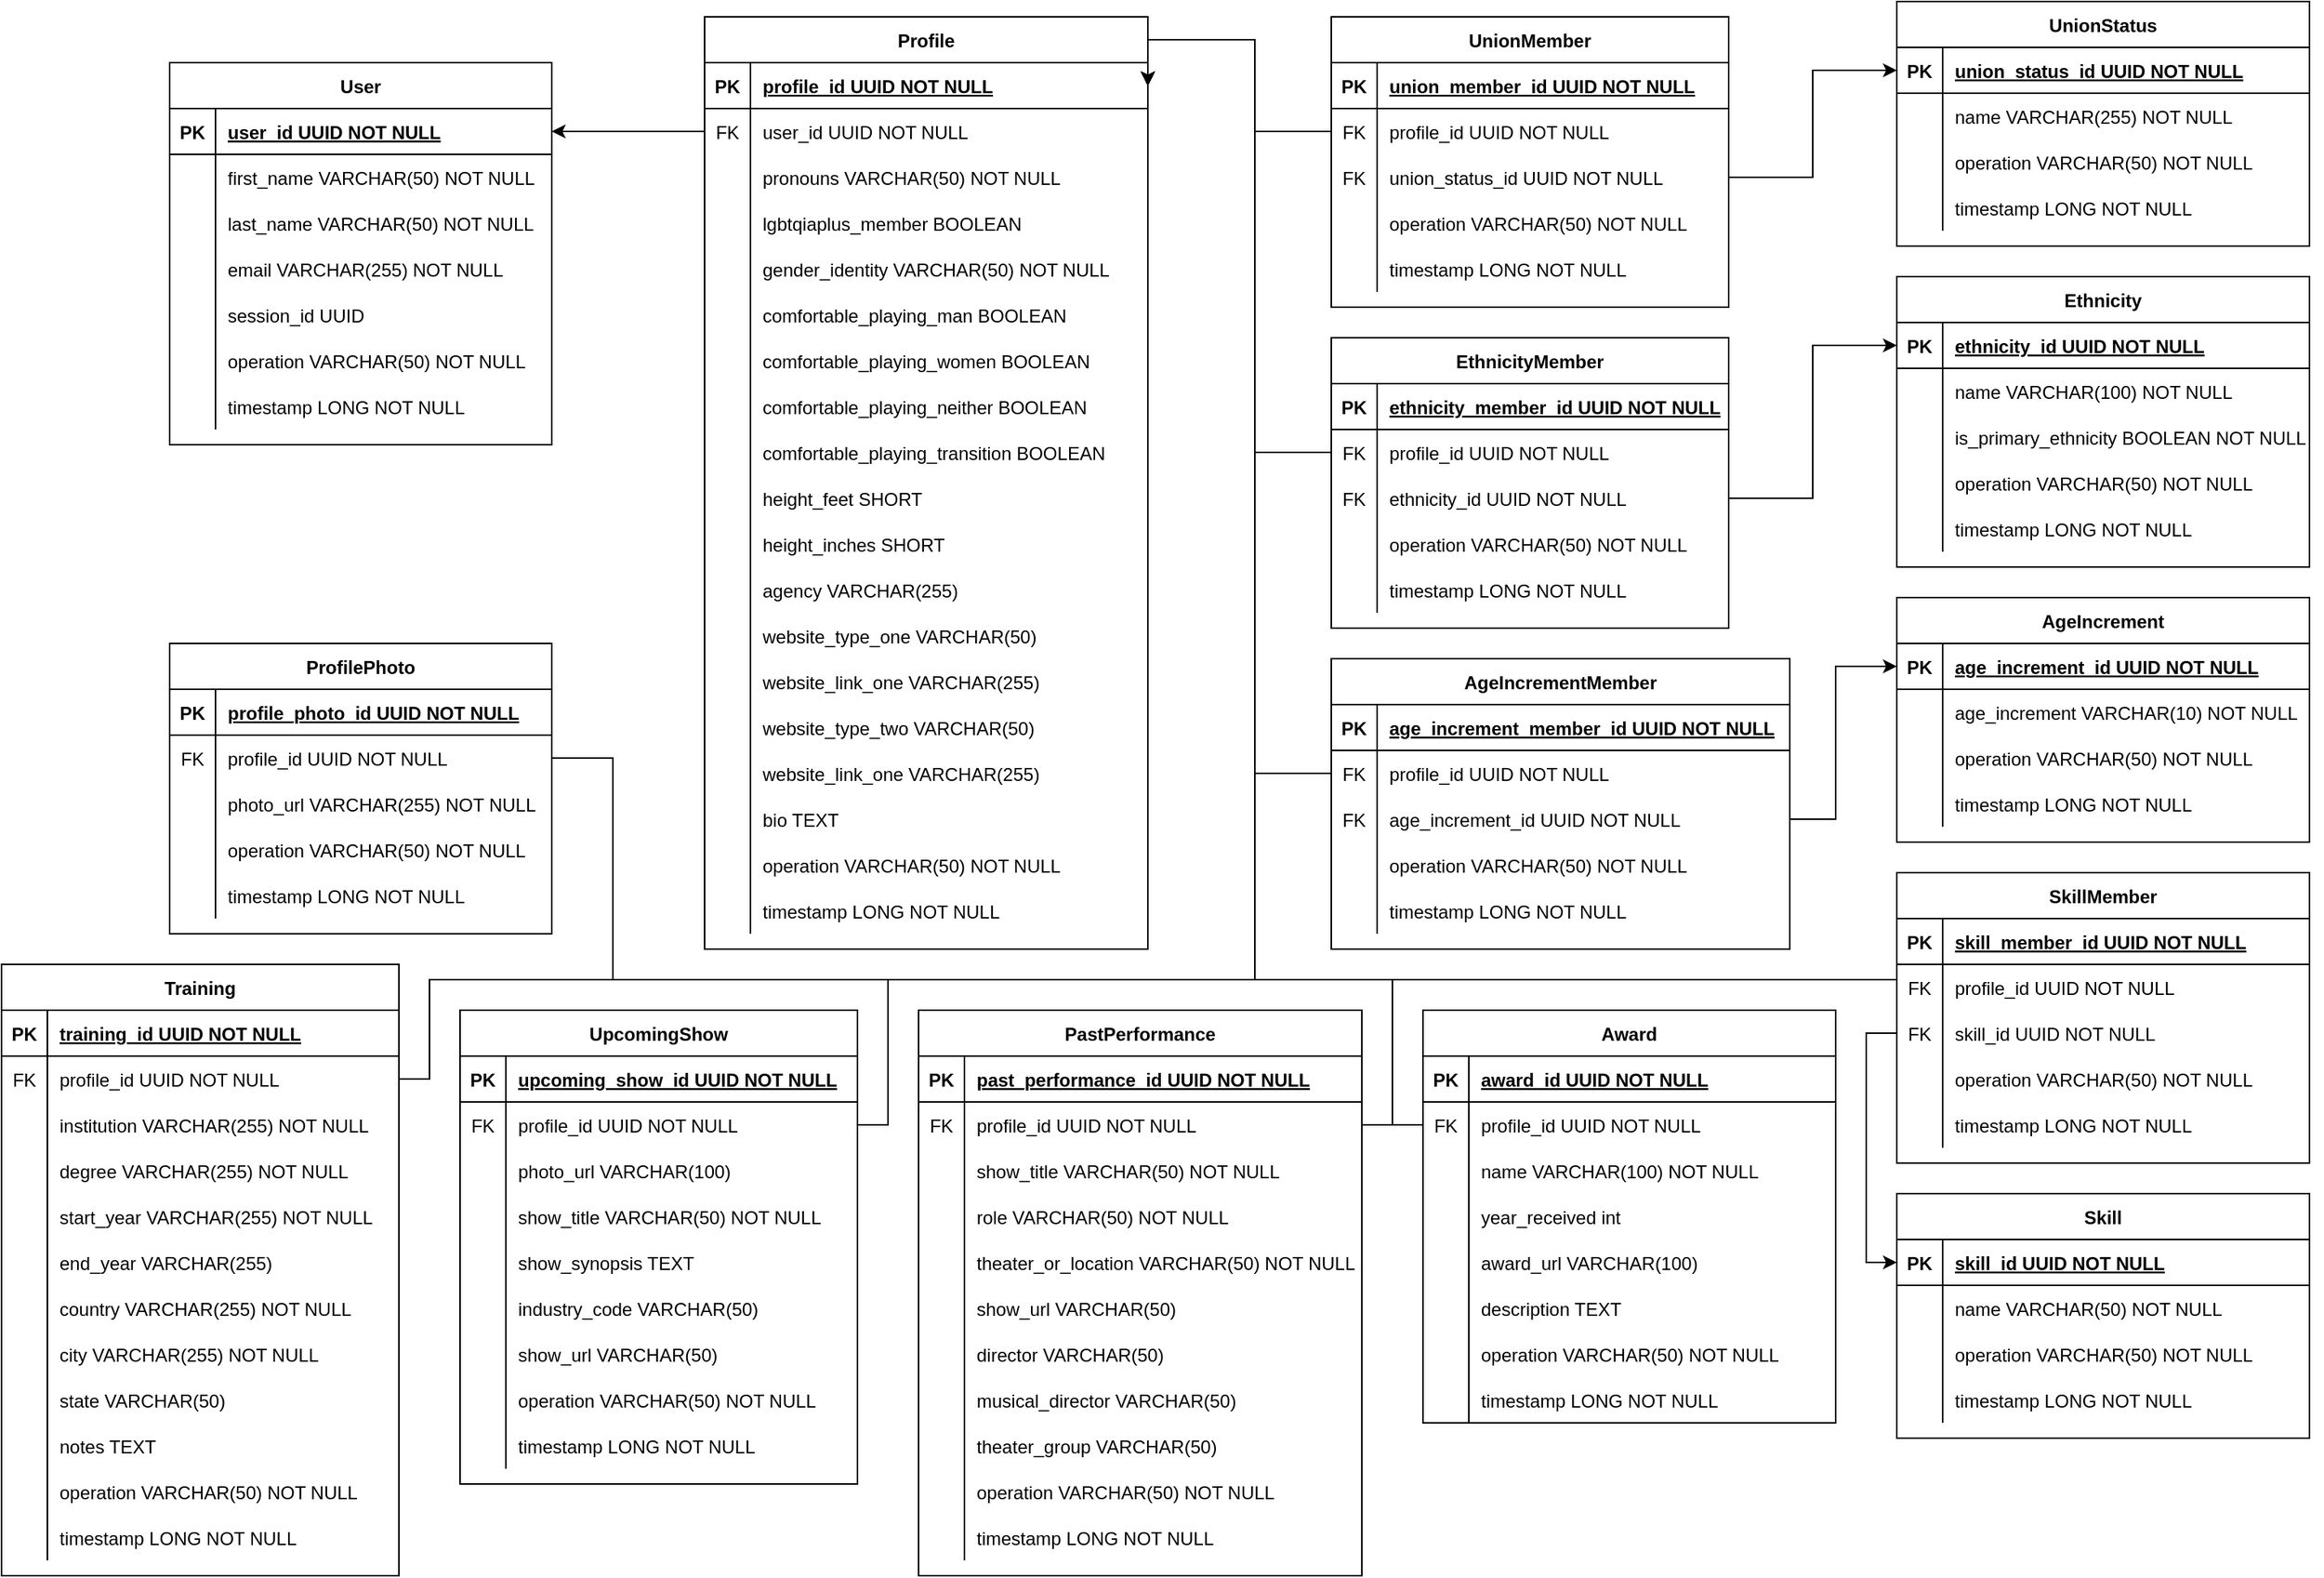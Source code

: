 <mxfile version="14.2.9" type="device"><diagram id="R2lEEEUBdFMjLlhIrx00" name="Page-1"><mxGraphModel dx="1666" dy="713" grid="1" gridSize="10" guides="1" tooltips="1" connect="1" arrows="1" fold="1" page="1" pageScale="1" pageWidth="850" pageHeight="1100" math="0" shadow="0" extFonts="Permanent Marker^https://fonts.googleapis.com/css?family=Permanent+Marker"><root><mxCell id="0"/><mxCell id="1" parent="0"/><mxCell id="C-vyLk0tnHw3VtMMgP7b-23" value="User" style="shape=table;startSize=30;container=1;collapsible=1;childLayout=tableLayout;fixedRows=1;rowLines=0;fontStyle=1;align=center;resizeLast=1;" parent="1" vertex="1"><mxGeometry x="290" y="100" width="250" height="250" as="geometry"/></mxCell><mxCell id="C-vyLk0tnHw3VtMMgP7b-24" value="" style="shape=partialRectangle;collapsible=0;dropTarget=0;pointerEvents=0;fillColor=none;points=[[0,0.5],[1,0.5]];portConstraint=eastwest;top=0;left=0;right=0;bottom=1;" parent="C-vyLk0tnHw3VtMMgP7b-23" vertex="1"><mxGeometry y="30" width="250" height="30" as="geometry"/></mxCell><mxCell id="C-vyLk0tnHw3VtMMgP7b-25" value="PK" style="shape=partialRectangle;overflow=hidden;connectable=0;fillColor=none;top=0;left=0;bottom=0;right=0;fontStyle=1;" parent="C-vyLk0tnHw3VtMMgP7b-24" vertex="1"><mxGeometry width="30" height="30" as="geometry"/></mxCell><mxCell id="C-vyLk0tnHw3VtMMgP7b-26" value="user_id UUID NOT NULL " style="shape=partialRectangle;overflow=hidden;connectable=0;fillColor=none;top=0;left=0;bottom=0;right=0;align=left;spacingLeft=6;fontStyle=5;" parent="C-vyLk0tnHw3VtMMgP7b-24" vertex="1"><mxGeometry x="30" width="220" height="30" as="geometry"/></mxCell><mxCell id="jtozvUe5P3eM_it9-Mcv-16" value="" style="shape=partialRectangle;collapsible=0;dropTarget=0;pointerEvents=0;fillColor=none;points=[[0,0.5],[1,0.5]];portConstraint=eastwest;top=0;left=0;right=0;bottom=0;" parent="C-vyLk0tnHw3VtMMgP7b-23" vertex="1"><mxGeometry y="60" width="250" height="30" as="geometry"/></mxCell><mxCell id="jtozvUe5P3eM_it9-Mcv-17" value="" style="shape=partialRectangle;overflow=hidden;connectable=0;fillColor=none;top=0;left=0;bottom=0;right=0;" parent="jtozvUe5P3eM_it9-Mcv-16" vertex="1"><mxGeometry width="30" height="30" as="geometry"/></mxCell><mxCell id="jtozvUe5P3eM_it9-Mcv-18" value="first_name VARCHAR(50) NOT NULL" style="shape=partialRectangle;overflow=hidden;connectable=0;fillColor=none;top=0;left=0;bottom=0;right=0;align=left;spacingLeft=6;" parent="jtozvUe5P3eM_it9-Mcv-16" vertex="1"><mxGeometry x="30" width="220" height="30" as="geometry"/></mxCell><mxCell id="jtozvUe5P3eM_it9-Mcv-19" value="" style="shape=partialRectangle;collapsible=0;dropTarget=0;pointerEvents=0;fillColor=none;points=[[0,0.5],[1,0.5]];portConstraint=eastwest;top=0;left=0;right=0;bottom=0;" parent="C-vyLk0tnHw3VtMMgP7b-23" vertex="1"><mxGeometry y="90" width="250" height="30" as="geometry"/></mxCell><mxCell id="jtozvUe5P3eM_it9-Mcv-20" value="" style="shape=partialRectangle;overflow=hidden;connectable=0;fillColor=none;top=0;left=0;bottom=0;right=0;" parent="jtozvUe5P3eM_it9-Mcv-19" vertex="1"><mxGeometry width="30" height="30" as="geometry"/></mxCell><mxCell id="jtozvUe5P3eM_it9-Mcv-21" value="last_name VARCHAR(50) NOT NULL" style="shape=partialRectangle;overflow=hidden;connectable=0;fillColor=none;top=0;left=0;bottom=0;right=0;align=left;spacingLeft=6;" parent="jtozvUe5P3eM_it9-Mcv-19" vertex="1"><mxGeometry x="30" width="220" height="30" as="geometry"/></mxCell><mxCell id="0eWQbyv4Hj42L9YiM4eQ-4" value="" style="shape=partialRectangle;collapsible=0;dropTarget=0;pointerEvents=0;fillColor=none;points=[[0,0.5],[1,0.5]];portConstraint=eastwest;top=0;left=0;right=0;bottom=0;" parent="C-vyLk0tnHw3VtMMgP7b-23" vertex="1"><mxGeometry y="120" width="250" height="30" as="geometry"/></mxCell><mxCell id="0eWQbyv4Hj42L9YiM4eQ-5" value="" style="shape=partialRectangle;overflow=hidden;connectable=0;fillColor=none;top=0;left=0;bottom=0;right=0;" parent="0eWQbyv4Hj42L9YiM4eQ-4" vertex="1"><mxGeometry width="30" height="30" as="geometry"/></mxCell><mxCell id="0eWQbyv4Hj42L9YiM4eQ-6" value="email VARCHAR(255) NOT NULL" style="shape=partialRectangle;overflow=hidden;connectable=0;fillColor=none;top=0;left=0;bottom=0;right=0;align=left;spacingLeft=6;" parent="0eWQbyv4Hj42L9YiM4eQ-4" vertex="1"><mxGeometry x="30" width="220" height="30" as="geometry"/></mxCell><mxCell id="jtozvUe5P3eM_it9-Mcv-22" value="" style="shape=partialRectangle;collapsible=0;dropTarget=0;pointerEvents=0;fillColor=none;points=[[0,0.5],[1,0.5]];portConstraint=eastwest;top=0;left=0;right=0;bottom=0;" parent="C-vyLk0tnHw3VtMMgP7b-23" vertex="1"><mxGeometry y="150" width="250" height="30" as="geometry"/></mxCell><mxCell id="jtozvUe5P3eM_it9-Mcv-23" value="" style="shape=partialRectangle;overflow=hidden;connectable=0;fillColor=none;top=0;left=0;bottom=0;right=0;" parent="jtozvUe5P3eM_it9-Mcv-22" vertex="1"><mxGeometry width="30" height="30" as="geometry"/></mxCell><mxCell id="jtozvUe5P3eM_it9-Mcv-24" value="session_id UUID" style="shape=partialRectangle;overflow=hidden;connectable=0;fillColor=none;top=0;left=0;bottom=0;right=0;align=left;spacingLeft=6;" parent="jtozvUe5P3eM_it9-Mcv-22" vertex="1"><mxGeometry x="30" width="220" height="30" as="geometry"/></mxCell><mxCell id="jtozvUe5P3eM_it9-Mcv-28" value="" style="shape=partialRectangle;collapsible=0;dropTarget=0;pointerEvents=0;fillColor=none;points=[[0,0.5],[1,0.5]];portConstraint=eastwest;top=0;left=0;right=0;bottom=0;" parent="C-vyLk0tnHw3VtMMgP7b-23" vertex="1"><mxGeometry y="180" width="250" height="30" as="geometry"/></mxCell><mxCell id="jtozvUe5P3eM_it9-Mcv-29" value="" style="shape=partialRectangle;overflow=hidden;connectable=0;fillColor=none;top=0;left=0;bottom=0;right=0;" parent="jtozvUe5P3eM_it9-Mcv-28" vertex="1"><mxGeometry width="30" height="30" as="geometry"/></mxCell><mxCell id="jtozvUe5P3eM_it9-Mcv-30" value="operation VARCHAR(50) NOT NULL" style="shape=partialRectangle;overflow=hidden;connectable=0;fillColor=none;top=0;left=0;bottom=0;right=0;align=left;spacingLeft=6;" parent="jtozvUe5P3eM_it9-Mcv-28" vertex="1"><mxGeometry x="30" width="220" height="30" as="geometry"/></mxCell><mxCell id="C-vyLk0tnHw3VtMMgP7b-27" value="" style="shape=partialRectangle;collapsible=0;dropTarget=0;pointerEvents=0;fillColor=none;points=[[0,0.5],[1,0.5]];portConstraint=eastwest;top=0;left=0;right=0;bottom=0;" parent="C-vyLk0tnHw3VtMMgP7b-23" vertex="1"><mxGeometry y="210" width="250" height="30" as="geometry"/></mxCell><mxCell id="C-vyLk0tnHw3VtMMgP7b-28" value="" style="shape=partialRectangle;overflow=hidden;connectable=0;fillColor=none;top=0;left=0;bottom=0;right=0;" parent="C-vyLk0tnHw3VtMMgP7b-27" vertex="1"><mxGeometry width="30" height="30" as="geometry"/></mxCell><mxCell id="C-vyLk0tnHw3VtMMgP7b-29" value="timestamp LONG NOT NULL" style="shape=partialRectangle;overflow=hidden;connectable=0;fillColor=none;top=0;left=0;bottom=0;right=0;align=left;spacingLeft=6;" parent="C-vyLk0tnHw3VtMMgP7b-27" vertex="1"><mxGeometry x="30" width="220" height="30" as="geometry"/></mxCell><mxCell id="jtozvUe5P3eM_it9-Mcv-1" value="Profile" style="shape=table;startSize=30;container=1;collapsible=1;childLayout=tableLayout;fixedRows=1;rowLines=0;fontStyle=1;align=center;resizeLast=1;" parent="1" vertex="1"><mxGeometry x="640" y="70" width="290" height="610" as="geometry"/></mxCell><mxCell id="jtozvUe5P3eM_it9-Mcv-2" value="" style="shape=partialRectangle;collapsible=0;dropTarget=0;pointerEvents=0;fillColor=none;points=[[0,0.5],[1,0.5]];portConstraint=eastwest;top=0;left=0;right=0;bottom=1;" parent="jtozvUe5P3eM_it9-Mcv-1" vertex="1"><mxGeometry y="30" width="290" height="30" as="geometry"/></mxCell><mxCell id="jtozvUe5P3eM_it9-Mcv-3" value="PK" style="shape=partialRectangle;overflow=hidden;connectable=0;fillColor=none;top=0;left=0;bottom=0;right=0;fontStyle=1;" parent="jtozvUe5P3eM_it9-Mcv-2" vertex="1"><mxGeometry width="30" height="30" as="geometry"/></mxCell><mxCell id="jtozvUe5P3eM_it9-Mcv-4" value="profile_id UUID NOT NULL " style="shape=partialRectangle;overflow=hidden;connectable=0;fillColor=none;top=0;left=0;bottom=0;right=0;align=left;spacingLeft=6;fontStyle=5;" parent="jtozvUe5P3eM_it9-Mcv-2" vertex="1"><mxGeometry x="30" width="260" height="30" as="geometry"/></mxCell><mxCell id="jtozvUe5P3eM_it9-Mcv-43" value="" style="shape=partialRectangle;collapsible=0;dropTarget=0;pointerEvents=0;fillColor=none;points=[[0,0.5],[1,0.5]];portConstraint=eastwest;top=0;left=0;right=0;bottom=0;" parent="jtozvUe5P3eM_it9-Mcv-1" vertex="1"><mxGeometry y="60" width="290" height="30" as="geometry"/></mxCell><mxCell id="jtozvUe5P3eM_it9-Mcv-44" value="FK" style="shape=partialRectangle;overflow=hidden;connectable=0;fillColor=none;top=0;left=0;bottom=0;right=0;" parent="jtozvUe5P3eM_it9-Mcv-43" vertex="1"><mxGeometry width="30" height="30" as="geometry"/></mxCell><mxCell id="jtozvUe5P3eM_it9-Mcv-45" value="user_id UUID NOT NULL" style="shape=partialRectangle;overflow=hidden;connectable=0;fillColor=none;top=0;left=0;bottom=0;right=0;align=left;spacingLeft=6;" parent="jtozvUe5P3eM_it9-Mcv-43" vertex="1"><mxGeometry x="30" width="260" height="30" as="geometry"/></mxCell><mxCell id="jtozvUe5P3eM_it9-Mcv-47" value="" style="shape=partialRectangle;collapsible=0;dropTarget=0;pointerEvents=0;fillColor=none;points=[[0,0.5],[1,0.5]];portConstraint=eastwest;top=0;left=0;right=0;bottom=0;" parent="jtozvUe5P3eM_it9-Mcv-1" vertex="1"><mxGeometry y="90" width="290" height="30" as="geometry"/></mxCell><mxCell id="jtozvUe5P3eM_it9-Mcv-48" value="" style="shape=partialRectangle;overflow=hidden;connectable=0;fillColor=none;top=0;left=0;bottom=0;right=0;" parent="jtozvUe5P3eM_it9-Mcv-47" vertex="1"><mxGeometry width="30" height="30" as="geometry"/></mxCell><mxCell id="jtozvUe5P3eM_it9-Mcv-49" value="pronouns VARCHAR(50) NOT NULL" style="shape=partialRectangle;overflow=hidden;connectable=0;fillColor=none;top=0;left=0;bottom=0;right=0;align=left;spacingLeft=6;" parent="jtozvUe5P3eM_it9-Mcv-47" vertex="1"><mxGeometry x="30" width="260" height="30" as="geometry"/></mxCell><mxCell id="jtozvUe5P3eM_it9-Mcv-50" value="" style="shape=partialRectangle;collapsible=0;dropTarget=0;pointerEvents=0;fillColor=none;points=[[0,0.5],[1,0.5]];portConstraint=eastwest;top=0;left=0;right=0;bottom=0;" parent="jtozvUe5P3eM_it9-Mcv-1" vertex="1"><mxGeometry y="120" width="290" height="30" as="geometry"/></mxCell><mxCell id="jtozvUe5P3eM_it9-Mcv-51" value="" style="shape=partialRectangle;overflow=hidden;connectable=0;fillColor=none;top=0;left=0;bottom=0;right=0;" parent="jtozvUe5P3eM_it9-Mcv-50" vertex="1"><mxGeometry width="30" height="30" as="geometry"/></mxCell><mxCell id="jtozvUe5P3eM_it9-Mcv-52" value="lgbtqiaplus_member BOOLEAN" style="shape=partialRectangle;overflow=hidden;connectable=0;fillColor=none;top=0;left=0;bottom=0;right=0;align=left;spacingLeft=6;" parent="jtozvUe5P3eM_it9-Mcv-50" vertex="1"><mxGeometry x="30" width="260" height="30" as="geometry"/></mxCell><mxCell id="jtozvUe5P3eM_it9-Mcv-62" value="" style="shape=partialRectangle;collapsible=0;dropTarget=0;pointerEvents=0;fillColor=none;points=[[0,0.5],[1,0.5]];portConstraint=eastwest;top=0;left=0;right=0;bottom=0;" parent="jtozvUe5P3eM_it9-Mcv-1" vertex="1"><mxGeometry y="150" width="290" height="30" as="geometry"/></mxCell><mxCell id="jtozvUe5P3eM_it9-Mcv-63" value="" style="shape=partialRectangle;overflow=hidden;connectable=0;fillColor=none;top=0;left=0;bottom=0;right=0;" parent="jtozvUe5P3eM_it9-Mcv-62" vertex="1"><mxGeometry width="30" height="30" as="geometry"/></mxCell><mxCell id="jtozvUe5P3eM_it9-Mcv-64" value="gender_identity VARCHAR(50) NOT NULL" style="shape=partialRectangle;overflow=hidden;connectable=0;fillColor=none;top=0;left=0;bottom=0;right=0;align=left;spacingLeft=6;" parent="jtozvUe5P3eM_it9-Mcv-62" vertex="1"><mxGeometry x="30" width="260" height="30" as="geometry"/></mxCell><mxCell id="jtozvUe5P3eM_it9-Mcv-65" value="" style="shape=partialRectangle;collapsible=0;dropTarget=0;pointerEvents=0;fillColor=none;points=[[0,0.5],[1,0.5]];portConstraint=eastwest;top=0;left=0;right=0;bottom=0;" parent="jtozvUe5P3eM_it9-Mcv-1" vertex="1"><mxGeometry y="180" width="290" height="30" as="geometry"/></mxCell><mxCell id="jtozvUe5P3eM_it9-Mcv-66" value="" style="shape=partialRectangle;overflow=hidden;connectable=0;fillColor=none;top=0;left=0;bottom=0;right=0;" parent="jtozvUe5P3eM_it9-Mcv-65" vertex="1"><mxGeometry width="30" height="30" as="geometry"/></mxCell><mxCell id="jtozvUe5P3eM_it9-Mcv-67" value="comfortable_playing_man BOOLEAN" style="shape=partialRectangle;overflow=hidden;connectable=0;fillColor=none;top=0;left=0;bottom=0;right=0;align=left;spacingLeft=6;" parent="jtozvUe5P3eM_it9-Mcv-65" vertex="1"><mxGeometry x="30" width="260" height="30" as="geometry"/></mxCell><mxCell id="jtozvUe5P3eM_it9-Mcv-68" value="" style="shape=partialRectangle;collapsible=0;dropTarget=0;pointerEvents=0;fillColor=none;points=[[0,0.5],[1,0.5]];portConstraint=eastwest;top=0;left=0;right=0;bottom=0;" parent="jtozvUe5P3eM_it9-Mcv-1" vertex="1"><mxGeometry y="210" width="290" height="30" as="geometry"/></mxCell><mxCell id="jtozvUe5P3eM_it9-Mcv-69" value="" style="shape=partialRectangle;overflow=hidden;connectable=0;fillColor=none;top=0;left=0;bottom=0;right=0;" parent="jtozvUe5P3eM_it9-Mcv-68" vertex="1"><mxGeometry width="30" height="30" as="geometry"/></mxCell><mxCell id="jtozvUe5P3eM_it9-Mcv-70" value="comfortable_playing_women BOOLEAN" style="shape=partialRectangle;overflow=hidden;connectable=0;fillColor=none;top=0;left=0;bottom=0;right=0;align=left;spacingLeft=6;" parent="jtozvUe5P3eM_it9-Mcv-68" vertex="1"><mxGeometry x="30" width="260" height="30" as="geometry"/></mxCell><mxCell id="jtozvUe5P3eM_it9-Mcv-71" value="" style="shape=partialRectangle;collapsible=0;dropTarget=0;pointerEvents=0;fillColor=none;points=[[0,0.5],[1,0.5]];portConstraint=eastwest;top=0;left=0;right=0;bottom=0;" parent="jtozvUe5P3eM_it9-Mcv-1" vertex="1"><mxGeometry y="240" width="290" height="30" as="geometry"/></mxCell><mxCell id="jtozvUe5P3eM_it9-Mcv-72" value="" style="shape=partialRectangle;overflow=hidden;connectable=0;fillColor=none;top=0;left=0;bottom=0;right=0;" parent="jtozvUe5P3eM_it9-Mcv-71" vertex="1"><mxGeometry width="30" height="30" as="geometry"/></mxCell><mxCell id="jtozvUe5P3eM_it9-Mcv-73" value="comfortable_playing_neither BOOLEAN" style="shape=partialRectangle;overflow=hidden;connectable=0;fillColor=none;top=0;left=0;bottom=0;right=0;align=left;spacingLeft=6;" parent="jtozvUe5P3eM_it9-Mcv-71" vertex="1"><mxGeometry x="30" width="260" height="30" as="geometry"/></mxCell><mxCell id="jtozvUe5P3eM_it9-Mcv-113" value="" style="shape=partialRectangle;collapsible=0;dropTarget=0;pointerEvents=0;fillColor=none;points=[[0,0.5],[1,0.5]];portConstraint=eastwest;top=0;left=0;right=0;bottom=0;" parent="jtozvUe5P3eM_it9-Mcv-1" vertex="1"><mxGeometry y="270" width="290" height="30" as="geometry"/></mxCell><mxCell id="jtozvUe5P3eM_it9-Mcv-114" value="" style="shape=partialRectangle;overflow=hidden;connectable=0;fillColor=none;top=0;left=0;bottom=0;right=0;" parent="jtozvUe5P3eM_it9-Mcv-113" vertex="1"><mxGeometry width="30" height="30" as="geometry"/></mxCell><mxCell id="jtozvUe5P3eM_it9-Mcv-115" value="comfortable_playing_transition BOOLEAN" style="shape=partialRectangle;overflow=hidden;connectable=0;fillColor=none;top=0;left=0;bottom=0;right=0;align=left;spacingLeft=6;" parent="jtozvUe5P3eM_it9-Mcv-113" vertex="1"><mxGeometry x="30" width="260" height="30" as="geometry"/></mxCell><mxCell id="jtozvUe5P3eM_it9-Mcv-53" value="" style="shape=partialRectangle;collapsible=0;dropTarget=0;pointerEvents=0;fillColor=none;points=[[0,0.5],[1,0.5]];portConstraint=eastwest;top=0;left=0;right=0;bottom=0;" parent="jtozvUe5P3eM_it9-Mcv-1" vertex="1"><mxGeometry y="300" width="290" height="30" as="geometry"/></mxCell><mxCell id="jtozvUe5P3eM_it9-Mcv-54" value="" style="shape=partialRectangle;overflow=hidden;connectable=0;fillColor=none;top=0;left=0;bottom=0;right=0;" parent="jtozvUe5P3eM_it9-Mcv-53" vertex="1"><mxGeometry width="30" height="30" as="geometry"/></mxCell><mxCell id="jtozvUe5P3eM_it9-Mcv-55" value="height_feet SHORT" style="shape=partialRectangle;overflow=hidden;connectable=0;fillColor=none;top=0;left=0;bottom=0;right=0;align=left;spacingLeft=6;" parent="jtozvUe5P3eM_it9-Mcv-53" vertex="1"><mxGeometry x="30" width="260" height="30" as="geometry"/></mxCell><mxCell id="jtozvUe5P3eM_it9-Mcv-56" value="" style="shape=partialRectangle;collapsible=0;dropTarget=0;pointerEvents=0;fillColor=none;points=[[0,0.5],[1,0.5]];portConstraint=eastwest;top=0;left=0;right=0;bottom=0;" parent="jtozvUe5P3eM_it9-Mcv-1" vertex="1"><mxGeometry y="330" width="290" height="30" as="geometry"/></mxCell><mxCell id="jtozvUe5P3eM_it9-Mcv-57" value="" style="shape=partialRectangle;overflow=hidden;connectable=0;fillColor=none;top=0;left=0;bottom=0;right=0;" parent="jtozvUe5P3eM_it9-Mcv-56" vertex="1"><mxGeometry width="30" height="30" as="geometry"/></mxCell><mxCell id="jtozvUe5P3eM_it9-Mcv-58" value="height_inches SHORT" style="shape=partialRectangle;overflow=hidden;connectable=0;fillColor=none;top=0;left=0;bottom=0;right=0;align=left;spacingLeft=6;" parent="jtozvUe5P3eM_it9-Mcv-56" vertex="1"><mxGeometry x="30" width="260" height="30" as="geometry"/></mxCell><mxCell id="jtozvUe5P3eM_it9-Mcv-116" value="" style="shape=partialRectangle;collapsible=0;dropTarget=0;pointerEvents=0;fillColor=none;points=[[0,0.5],[1,0.5]];portConstraint=eastwest;top=0;left=0;right=0;bottom=0;" parent="jtozvUe5P3eM_it9-Mcv-1" vertex="1"><mxGeometry y="360" width="290" height="30" as="geometry"/></mxCell><mxCell id="jtozvUe5P3eM_it9-Mcv-117" value="" style="shape=partialRectangle;overflow=hidden;connectable=0;fillColor=none;top=0;left=0;bottom=0;right=0;" parent="jtozvUe5P3eM_it9-Mcv-116" vertex="1"><mxGeometry width="30" height="30" as="geometry"/></mxCell><mxCell id="jtozvUe5P3eM_it9-Mcv-118" value="agency VARCHAR(255)  " style="shape=partialRectangle;overflow=hidden;connectable=0;fillColor=none;top=0;left=0;bottom=0;right=0;align=left;spacingLeft=6;" parent="jtozvUe5P3eM_it9-Mcv-116" vertex="1"><mxGeometry x="30" width="260" height="30" as="geometry"/></mxCell><mxCell id="jtozvUe5P3eM_it9-Mcv-119" value="" style="shape=partialRectangle;collapsible=0;dropTarget=0;pointerEvents=0;fillColor=none;points=[[0,0.5],[1,0.5]];portConstraint=eastwest;top=0;left=0;right=0;bottom=0;" parent="jtozvUe5P3eM_it9-Mcv-1" vertex="1"><mxGeometry y="390" width="290" height="30" as="geometry"/></mxCell><mxCell id="jtozvUe5P3eM_it9-Mcv-120" value="" style="shape=partialRectangle;overflow=hidden;connectable=0;fillColor=none;top=0;left=0;bottom=0;right=0;" parent="jtozvUe5P3eM_it9-Mcv-119" vertex="1"><mxGeometry width="30" height="30" as="geometry"/></mxCell><mxCell id="jtozvUe5P3eM_it9-Mcv-121" value="website_type_one VARCHAR(50)  " style="shape=partialRectangle;overflow=hidden;connectable=0;fillColor=none;top=0;left=0;bottom=0;right=0;align=left;spacingLeft=6;" parent="jtozvUe5P3eM_it9-Mcv-119" vertex="1"><mxGeometry x="30" width="260" height="30" as="geometry"/></mxCell><mxCell id="jtozvUe5P3eM_it9-Mcv-122" value="" style="shape=partialRectangle;collapsible=0;dropTarget=0;pointerEvents=0;fillColor=none;points=[[0,0.5],[1,0.5]];portConstraint=eastwest;top=0;left=0;right=0;bottom=0;" parent="jtozvUe5P3eM_it9-Mcv-1" vertex="1"><mxGeometry y="420" width="290" height="30" as="geometry"/></mxCell><mxCell id="jtozvUe5P3eM_it9-Mcv-123" value="" style="shape=partialRectangle;overflow=hidden;connectable=0;fillColor=none;top=0;left=0;bottom=0;right=0;" parent="jtozvUe5P3eM_it9-Mcv-122" vertex="1"><mxGeometry width="30" height="30" as="geometry"/></mxCell><mxCell id="jtozvUe5P3eM_it9-Mcv-124" value="website_link_one VARCHAR(255)  " style="shape=partialRectangle;overflow=hidden;connectable=0;fillColor=none;top=0;left=0;bottom=0;right=0;align=left;spacingLeft=6;" parent="jtozvUe5P3eM_it9-Mcv-122" vertex="1"><mxGeometry x="30" width="260" height="30" as="geometry"/></mxCell><mxCell id="jtozvUe5P3eM_it9-Mcv-125" value="" style="shape=partialRectangle;collapsible=0;dropTarget=0;pointerEvents=0;fillColor=none;points=[[0,0.5],[1,0.5]];portConstraint=eastwest;top=0;left=0;right=0;bottom=0;" parent="jtozvUe5P3eM_it9-Mcv-1" vertex="1"><mxGeometry y="450" width="290" height="30" as="geometry"/></mxCell><mxCell id="jtozvUe5P3eM_it9-Mcv-126" value="" style="shape=partialRectangle;overflow=hidden;connectable=0;fillColor=none;top=0;left=0;bottom=0;right=0;" parent="jtozvUe5P3eM_it9-Mcv-125" vertex="1"><mxGeometry width="30" height="30" as="geometry"/></mxCell><mxCell id="jtozvUe5P3eM_it9-Mcv-127" value="website_type_two VARCHAR(50)  " style="shape=partialRectangle;overflow=hidden;connectable=0;fillColor=none;top=0;left=0;bottom=0;right=0;align=left;spacingLeft=6;" parent="jtozvUe5P3eM_it9-Mcv-125" vertex="1"><mxGeometry x="30" width="260" height="30" as="geometry"/></mxCell><mxCell id="jtozvUe5P3eM_it9-Mcv-128" value="" style="shape=partialRectangle;collapsible=0;dropTarget=0;pointerEvents=0;fillColor=none;points=[[0,0.5],[1,0.5]];portConstraint=eastwest;top=0;left=0;right=0;bottom=0;" parent="jtozvUe5P3eM_it9-Mcv-1" vertex="1"><mxGeometry y="480" width="290" height="30" as="geometry"/></mxCell><mxCell id="jtozvUe5P3eM_it9-Mcv-129" value="" style="shape=partialRectangle;overflow=hidden;connectable=0;fillColor=none;top=0;left=0;bottom=0;right=0;" parent="jtozvUe5P3eM_it9-Mcv-128" vertex="1"><mxGeometry width="30" height="30" as="geometry"/></mxCell><mxCell id="jtozvUe5P3eM_it9-Mcv-130" value="website_link_one VARCHAR(255)  " style="shape=partialRectangle;overflow=hidden;connectable=0;fillColor=none;top=0;left=0;bottom=0;right=0;align=left;spacingLeft=6;" parent="jtozvUe5P3eM_it9-Mcv-128" vertex="1"><mxGeometry x="30" width="260" height="30" as="geometry"/></mxCell><mxCell id="0eWQbyv4Hj42L9YiM4eQ-171" value="" style="shape=partialRectangle;collapsible=0;dropTarget=0;pointerEvents=0;fillColor=none;points=[[0,0.5],[1,0.5]];portConstraint=eastwest;top=0;left=0;right=0;bottom=0;" parent="jtozvUe5P3eM_it9-Mcv-1" vertex="1"><mxGeometry y="510" width="290" height="30" as="geometry"/></mxCell><mxCell id="0eWQbyv4Hj42L9YiM4eQ-172" value="" style="shape=partialRectangle;overflow=hidden;connectable=0;fillColor=none;top=0;left=0;bottom=0;right=0;" parent="0eWQbyv4Hj42L9YiM4eQ-171" vertex="1"><mxGeometry width="30" height="30" as="geometry"/></mxCell><mxCell id="0eWQbyv4Hj42L9YiM4eQ-173" value="bio TEXT  " style="shape=partialRectangle;overflow=hidden;connectable=0;fillColor=none;top=0;left=0;bottom=0;right=0;align=left;spacingLeft=6;" parent="0eWQbyv4Hj42L9YiM4eQ-171" vertex="1"><mxGeometry x="30" width="260" height="30" as="geometry"/></mxCell><mxCell id="0eWQbyv4Hj42L9YiM4eQ-160" value="" style="shape=partialRectangle;collapsible=0;dropTarget=0;pointerEvents=0;fillColor=none;points=[[0,0.5],[1,0.5]];portConstraint=eastwest;top=0;left=0;right=0;bottom=0;" parent="jtozvUe5P3eM_it9-Mcv-1" vertex="1"><mxGeometry y="540" width="290" height="30" as="geometry"/></mxCell><mxCell id="0eWQbyv4Hj42L9YiM4eQ-161" value="" style="shape=partialRectangle;overflow=hidden;connectable=0;fillColor=none;top=0;left=0;bottom=0;right=0;" parent="0eWQbyv4Hj42L9YiM4eQ-160" vertex="1"><mxGeometry width="30" height="30" as="geometry"/></mxCell><mxCell id="0eWQbyv4Hj42L9YiM4eQ-162" value="operation VARCHAR(50) NOT NULL" style="shape=partialRectangle;overflow=hidden;connectable=0;fillColor=none;top=0;left=0;bottom=0;right=0;align=left;spacingLeft=6;" parent="0eWQbyv4Hj42L9YiM4eQ-160" vertex="1"><mxGeometry x="30" width="260" height="30" as="geometry"/></mxCell><mxCell id="0eWQbyv4Hj42L9YiM4eQ-1" value="" style="shape=partialRectangle;collapsible=0;dropTarget=0;pointerEvents=0;fillColor=none;points=[[0,0.5],[1,0.5]];portConstraint=eastwest;top=0;left=0;right=0;bottom=0;" parent="jtozvUe5P3eM_it9-Mcv-1" vertex="1"><mxGeometry y="570" width="290" height="30" as="geometry"/></mxCell><mxCell id="0eWQbyv4Hj42L9YiM4eQ-2" value="" style="shape=partialRectangle;overflow=hidden;connectable=0;fillColor=none;top=0;left=0;bottom=0;right=0;" parent="0eWQbyv4Hj42L9YiM4eQ-1" vertex="1"><mxGeometry width="30" height="30" as="geometry"/></mxCell><mxCell id="0eWQbyv4Hj42L9YiM4eQ-3" value="timestamp LONG NOT NULL" style="shape=partialRectangle;overflow=hidden;connectable=0;fillColor=none;top=0;left=0;bottom=0;right=0;align=left;spacingLeft=6;" parent="0eWQbyv4Hj42L9YiM4eQ-1" vertex="1"><mxGeometry x="30" width="260" height="30" as="geometry"/></mxCell><mxCell id="jtozvUe5P3eM_it9-Mcv-74" value="UnionStatus" style="shape=table;startSize=30;container=1;collapsible=1;childLayout=tableLayout;fixedRows=1;rowLines=0;fontStyle=1;align=center;resizeLast=1;" parent="1" vertex="1"><mxGeometry x="1420" y="60" width="270" height="160" as="geometry"/></mxCell><mxCell id="jtozvUe5P3eM_it9-Mcv-75" value="" style="shape=partialRectangle;collapsible=0;dropTarget=0;pointerEvents=0;fillColor=none;points=[[0,0.5],[1,0.5]];portConstraint=eastwest;top=0;left=0;right=0;bottom=1;" parent="jtozvUe5P3eM_it9-Mcv-74" vertex="1"><mxGeometry y="30" width="270" height="30" as="geometry"/></mxCell><mxCell id="jtozvUe5P3eM_it9-Mcv-76" value="PK" style="shape=partialRectangle;overflow=hidden;connectable=0;fillColor=none;top=0;left=0;bottom=0;right=0;fontStyle=1;" parent="jtozvUe5P3eM_it9-Mcv-75" vertex="1"><mxGeometry width="30" height="30" as="geometry"/></mxCell><mxCell id="jtozvUe5P3eM_it9-Mcv-77" value="union_status_id UUID NOT NULL " style="shape=partialRectangle;overflow=hidden;connectable=0;fillColor=none;top=0;left=0;bottom=0;right=0;align=left;spacingLeft=6;fontStyle=5;" parent="jtozvUe5P3eM_it9-Mcv-75" vertex="1"><mxGeometry x="30" width="240" height="30" as="geometry"/></mxCell><mxCell id="jtozvUe5P3eM_it9-Mcv-101" value="" style="shape=partialRectangle;collapsible=0;dropTarget=0;pointerEvents=0;fillColor=none;points=[[0,0.5],[1,0.5]];portConstraint=eastwest;top=0;left=0;right=0;bottom=0;" parent="jtozvUe5P3eM_it9-Mcv-74" vertex="1"><mxGeometry y="60" width="270" height="30" as="geometry"/></mxCell><mxCell id="jtozvUe5P3eM_it9-Mcv-102" value="" style="shape=partialRectangle;overflow=hidden;connectable=0;fillColor=none;top=0;left=0;bottom=0;right=0;" parent="jtozvUe5P3eM_it9-Mcv-101" vertex="1"><mxGeometry width="30" height="30" as="geometry"/></mxCell><mxCell id="jtozvUe5P3eM_it9-Mcv-103" value="name VARCHAR(255) NOT NULL" style="shape=partialRectangle;overflow=hidden;connectable=0;fillColor=none;top=0;left=0;bottom=0;right=0;align=left;spacingLeft=6;" parent="jtozvUe5P3eM_it9-Mcv-101" vertex="1"><mxGeometry x="30" width="240" height="30" as="geometry"/></mxCell><mxCell id="jtozvUe5P3eM_it9-Mcv-104" value="" style="shape=partialRectangle;collapsible=0;dropTarget=0;pointerEvents=0;fillColor=none;points=[[0,0.5],[1,0.5]];portConstraint=eastwest;top=0;left=0;right=0;bottom=0;" parent="jtozvUe5P3eM_it9-Mcv-74" vertex="1"><mxGeometry y="90" width="270" height="30" as="geometry"/></mxCell><mxCell id="jtozvUe5P3eM_it9-Mcv-105" value="" style="shape=partialRectangle;overflow=hidden;connectable=0;fillColor=none;top=0;left=0;bottom=0;right=0;" parent="jtozvUe5P3eM_it9-Mcv-104" vertex="1"><mxGeometry width="30" height="30" as="geometry"/></mxCell><mxCell id="jtozvUe5P3eM_it9-Mcv-106" value="operation VARCHAR(50) NOT NULL" style="shape=partialRectangle;overflow=hidden;connectable=0;fillColor=none;top=0;left=0;bottom=0;right=0;align=left;spacingLeft=6;" parent="jtozvUe5P3eM_it9-Mcv-104" vertex="1"><mxGeometry x="30" width="240" height="30" as="geometry"/></mxCell><mxCell id="jtozvUe5P3eM_it9-Mcv-78" value="" style="shape=partialRectangle;collapsible=0;dropTarget=0;pointerEvents=0;fillColor=none;points=[[0,0.5],[1,0.5]];portConstraint=eastwest;top=0;left=0;right=0;bottom=0;" parent="jtozvUe5P3eM_it9-Mcv-74" vertex="1"><mxGeometry y="120" width="270" height="30" as="geometry"/></mxCell><mxCell id="jtozvUe5P3eM_it9-Mcv-79" value="" style="shape=partialRectangle;overflow=hidden;connectable=0;fillColor=none;top=0;left=0;bottom=0;right=0;" parent="jtozvUe5P3eM_it9-Mcv-78" vertex="1"><mxGeometry width="30" height="30" as="geometry"/></mxCell><mxCell id="jtozvUe5P3eM_it9-Mcv-80" value="timestamp LONG NOT NULL" style="shape=partialRectangle;overflow=hidden;connectable=0;fillColor=none;top=0;left=0;bottom=0;right=0;align=left;spacingLeft=6;" parent="jtozvUe5P3eM_it9-Mcv-78" vertex="1"><mxGeometry x="30" width="240" height="30" as="geometry"/></mxCell><mxCell id="jtozvUe5P3eM_it9-Mcv-84" value="UnionMember" style="shape=table;startSize=30;container=1;collapsible=1;childLayout=tableLayout;fixedRows=1;rowLines=0;fontStyle=1;align=center;resizeLast=1;" parent="1" vertex="1"><mxGeometry x="1050" y="70" width="260" height="190" as="geometry"/></mxCell><mxCell id="jtozvUe5P3eM_it9-Mcv-85" value="" style="shape=partialRectangle;collapsible=0;dropTarget=0;pointerEvents=0;fillColor=none;points=[[0,0.5],[1,0.5]];portConstraint=eastwest;top=0;left=0;right=0;bottom=1;" parent="jtozvUe5P3eM_it9-Mcv-84" vertex="1"><mxGeometry y="30" width="260" height="30" as="geometry"/></mxCell><mxCell id="jtozvUe5P3eM_it9-Mcv-86" value="PK" style="shape=partialRectangle;overflow=hidden;connectable=0;fillColor=none;top=0;left=0;bottom=0;right=0;fontStyle=1;" parent="jtozvUe5P3eM_it9-Mcv-85" vertex="1"><mxGeometry width="30" height="30" as="geometry"/></mxCell><mxCell id="jtozvUe5P3eM_it9-Mcv-87" value="union_member_id UUID NOT NULL " style="shape=partialRectangle;overflow=hidden;connectable=0;fillColor=none;top=0;left=0;bottom=0;right=0;align=left;spacingLeft=6;fontStyle=5;" parent="jtozvUe5P3eM_it9-Mcv-85" vertex="1"><mxGeometry x="30" width="230" height="30" as="geometry"/></mxCell><mxCell id="jtozvUe5P3eM_it9-Mcv-88" value="" style="shape=partialRectangle;collapsible=0;dropTarget=0;pointerEvents=0;fillColor=none;points=[[0,0.5],[1,0.5]];portConstraint=eastwest;top=0;left=0;right=0;bottom=0;" parent="jtozvUe5P3eM_it9-Mcv-84" vertex="1"><mxGeometry y="60" width="260" height="30" as="geometry"/></mxCell><mxCell id="jtozvUe5P3eM_it9-Mcv-89" value="FK" style="shape=partialRectangle;overflow=hidden;connectable=0;fillColor=none;top=0;left=0;bottom=0;right=0;" parent="jtozvUe5P3eM_it9-Mcv-88" vertex="1"><mxGeometry width="30" height="30" as="geometry"/></mxCell><mxCell id="jtozvUe5P3eM_it9-Mcv-90" value="profile_id UUID NOT NULL" style="shape=partialRectangle;overflow=hidden;connectable=0;fillColor=none;top=0;left=0;bottom=0;right=0;align=left;spacingLeft=6;" parent="jtozvUe5P3eM_it9-Mcv-88" vertex="1"><mxGeometry x="30" width="230" height="30" as="geometry"/></mxCell><mxCell id="jtozvUe5P3eM_it9-Mcv-91" value="" style="shape=partialRectangle;collapsible=0;dropTarget=0;pointerEvents=0;fillColor=none;points=[[0,0.5],[1,0.5]];portConstraint=eastwest;top=0;left=0;right=0;bottom=0;" parent="jtozvUe5P3eM_it9-Mcv-84" vertex="1"><mxGeometry y="90" width="260" height="30" as="geometry"/></mxCell><mxCell id="jtozvUe5P3eM_it9-Mcv-92" value="FK" style="shape=partialRectangle;overflow=hidden;connectable=0;fillColor=none;top=0;left=0;bottom=0;right=0;" parent="jtozvUe5P3eM_it9-Mcv-91" vertex="1"><mxGeometry width="30" height="30" as="geometry"/></mxCell><mxCell id="jtozvUe5P3eM_it9-Mcv-93" value="union_status_id UUID NOT NULL" style="shape=partialRectangle;overflow=hidden;connectable=0;fillColor=none;top=0;left=0;bottom=0;right=0;align=left;spacingLeft=6;" parent="jtozvUe5P3eM_it9-Mcv-91" vertex="1"><mxGeometry x="30" width="230" height="30" as="geometry"/></mxCell><mxCell id="jtozvUe5P3eM_it9-Mcv-95" value="" style="shape=partialRectangle;collapsible=0;dropTarget=0;pointerEvents=0;fillColor=none;points=[[0,0.5],[1,0.5]];portConstraint=eastwest;top=0;left=0;right=0;bottom=0;" parent="jtozvUe5P3eM_it9-Mcv-84" vertex="1"><mxGeometry y="120" width="260" height="30" as="geometry"/></mxCell><mxCell id="jtozvUe5P3eM_it9-Mcv-96" value="" style="shape=partialRectangle;overflow=hidden;connectable=0;fillColor=none;top=0;left=0;bottom=0;right=0;" parent="jtozvUe5P3eM_it9-Mcv-95" vertex="1"><mxGeometry width="30" height="30" as="geometry"/></mxCell><mxCell id="jtozvUe5P3eM_it9-Mcv-97" value="operation VARCHAR(50) NOT NULL" style="shape=partialRectangle;overflow=hidden;connectable=0;fillColor=none;top=0;left=0;bottom=0;right=0;align=left;spacingLeft=6;" parent="jtozvUe5P3eM_it9-Mcv-95" vertex="1"><mxGeometry x="30" width="230" height="30" as="geometry"/></mxCell><mxCell id="jtozvUe5P3eM_it9-Mcv-98" value="" style="shape=partialRectangle;collapsible=0;dropTarget=0;pointerEvents=0;fillColor=none;points=[[0,0.5],[1,0.5]];portConstraint=eastwest;top=0;left=0;right=0;bottom=0;" parent="jtozvUe5P3eM_it9-Mcv-84" vertex="1"><mxGeometry y="150" width="260" height="30" as="geometry"/></mxCell><mxCell id="jtozvUe5P3eM_it9-Mcv-99" value="" style="shape=partialRectangle;overflow=hidden;connectable=0;fillColor=none;top=0;left=0;bottom=0;right=0;" parent="jtozvUe5P3eM_it9-Mcv-98" vertex="1"><mxGeometry width="30" height="30" as="geometry"/></mxCell><mxCell id="jtozvUe5P3eM_it9-Mcv-100" value="timestamp LONG NOT NULL" style="shape=partialRectangle;overflow=hidden;connectable=0;fillColor=none;top=0;left=0;bottom=0;right=0;align=left;spacingLeft=6;" parent="jtozvUe5P3eM_it9-Mcv-98" vertex="1"><mxGeometry x="30" width="230" height="30" as="geometry"/></mxCell><mxCell id="jtozvUe5P3eM_it9-Mcv-107" style="edgeStyle=orthogonalEdgeStyle;rounded=0;orthogonalLoop=1;jettySize=auto;html=1;exitX=0;exitY=0.5;exitDx=0;exitDy=0;entryX=1;entryY=0.5;entryDx=0;entryDy=0;" parent="1" source="jtozvUe5P3eM_it9-Mcv-88" target="jtozvUe5P3eM_it9-Mcv-2" edge="1"><mxGeometry relative="1" as="geometry"><Array as="points"><mxPoint x="1000" y="145"/><mxPoint x="1000" y="85"/></Array></mxGeometry></mxCell><mxCell id="jtozvUe5P3eM_it9-Mcv-131" style="edgeStyle=orthogonalEdgeStyle;rounded=0;orthogonalLoop=1;jettySize=auto;html=1;exitX=1;exitY=0.5;exitDx=0;exitDy=0;entryX=0;entryY=0.5;entryDx=0;entryDy=0;" parent="1" edge="1"><mxGeometry relative="1" as="geometry"><mxPoint x="1070" y="125" as="sourcePoint"/></mxGeometry></mxCell><mxCell id="jtozvUe5P3eM_it9-Mcv-132" style="edgeStyle=orthogonalEdgeStyle;rounded=0;orthogonalLoop=1;jettySize=auto;html=1;exitX=1;exitY=0.5;exitDx=0;exitDy=0;entryX=0;entryY=0.5;entryDx=0;entryDy=0;" parent="1" source="jtozvUe5P3eM_it9-Mcv-91" target="jtozvUe5P3eM_it9-Mcv-75" edge="1"><mxGeometry relative="1" as="geometry"/></mxCell><mxCell id="0eWQbyv4Hj42L9YiM4eQ-7" value="EthnicityMember" style="shape=table;startSize=30;container=1;collapsible=1;childLayout=tableLayout;fixedRows=1;rowLines=0;fontStyle=1;align=center;resizeLast=1;" parent="1" vertex="1"><mxGeometry x="1050" y="280" width="260" height="190" as="geometry"/></mxCell><mxCell id="0eWQbyv4Hj42L9YiM4eQ-8" value="" style="shape=partialRectangle;collapsible=0;dropTarget=0;pointerEvents=0;fillColor=none;points=[[0,0.5],[1,0.5]];portConstraint=eastwest;top=0;left=0;right=0;bottom=1;" parent="0eWQbyv4Hj42L9YiM4eQ-7" vertex="1"><mxGeometry y="30" width="260" height="30" as="geometry"/></mxCell><mxCell id="0eWQbyv4Hj42L9YiM4eQ-9" value="PK" style="shape=partialRectangle;overflow=hidden;connectable=0;fillColor=none;top=0;left=0;bottom=0;right=0;fontStyle=1;" parent="0eWQbyv4Hj42L9YiM4eQ-8" vertex="1"><mxGeometry width="30" height="30" as="geometry"/></mxCell><mxCell id="0eWQbyv4Hj42L9YiM4eQ-10" value="ethnicity_member_id UUID NOT NULL " style="shape=partialRectangle;overflow=hidden;connectable=0;fillColor=none;top=0;left=0;bottom=0;right=0;align=left;spacingLeft=6;fontStyle=5;" parent="0eWQbyv4Hj42L9YiM4eQ-8" vertex="1"><mxGeometry x="30" width="230" height="30" as="geometry"/></mxCell><mxCell id="0eWQbyv4Hj42L9YiM4eQ-11" value="" style="shape=partialRectangle;collapsible=0;dropTarget=0;pointerEvents=0;fillColor=none;points=[[0,0.5],[1,0.5]];portConstraint=eastwest;top=0;left=0;right=0;bottom=0;" parent="0eWQbyv4Hj42L9YiM4eQ-7" vertex="1"><mxGeometry y="60" width="260" height="30" as="geometry"/></mxCell><mxCell id="0eWQbyv4Hj42L9YiM4eQ-12" value="FK" style="shape=partialRectangle;overflow=hidden;connectable=0;fillColor=none;top=0;left=0;bottom=0;right=0;" parent="0eWQbyv4Hj42L9YiM4eQ-11" vertex="1"><mxGeometry width="30" height="30" as="geometry"/></mxCell><mxCell id="0eWQbyv4Hj42L9YiM4eQ-13" value="profile_id UUID NOT NULL" style="shape=partialRectangle;overflow=hidden;connectable=0;fillColor=none;top=0;left=0;bottom=0;right=0;align=left;spacingLeft=6;" parent="0eWQbyv4Hj42L9YiM4eQ-11" vertex="1"><mxGeometry x="30" width="230" height="30" as="geometry"/></mxCell><mxCell id="0eWQbyv4Hj42L9YiM4eQ-14" value="" style="shape=partialRectangle;collapsible=0;dropTarget=0;pointerEvents=0;fillColor=none;points=[[0,0.5],[1,0.5]];portConstraint=eastwest;top=0;left=0;right=0;bottom=0;" parent="0eWQbyv4Hj42L9YiM4eQ-7" vertex="1"><mxGeometry y="90" width="260" height="30" as="geometry"/></mxCell><mxCell id="0eWQbyv4Hj42L9YiM4eQ-15" value="FK" style="shape=partialRectangle;overflow=hidden;connectable=0;fillColor=none;top=0;left=0;bottom=0;right=0;" parent="0eWQbyv4Hj42L9YiM4eQ-14" vertex="1"><mxGeometry width="30" height="30" as="geometry"/></mxCell><mxCell id="0eWQbyv4Hj42L9YiM4eQ-16" value="ethnicity_id UUID NOT NULL" style="shape=partialRectangle;overflow=hidden;connectable=0;fillColor=none;top=0;left=0;bottom=0;right=0;align=left;spacingLeft=6;" parent="0eWQbyv4Hj42L9YiM4eQ-14" vertex="1"><mxGeometry x="30" width="230" height="30" as="geometry"/></mxCell><mxCell id="0eWQbyv4Hj42L9YiM4eQ-17" value="" style="shape=partialRectangle;collapsible=0;dropTarget=0;pointerEvents=0;fillColor=none;points=[[0,0.5],[1,0.5]];portConstraint=eastwest;top=0;left=0;right=0;bottom=0;" parent="0eWQbyv4Hj42L9YiM4eQ-7" vertex="1"><mxGeometry y="120" width="260" height="30" as="geometry"/></mxCell><mxCell id="0eWQbyv4Hj42L9YiM4eQ-18" value="" style="shape=partialRectangle;overflow=hidden;connectable=0;fillColor=none;top=0;left=0;bottom=0;right=0;" parent="0eWQbyv4Hj42L9YiM4eQ-17" vertex="1"><mxGeometry width="30" height="30" as="geometry"/></mxCell><mxCell id="0eWQbyv4Hj42L9YiM4eQ-19" value="operation VARCHAR(50) NOT NULL" style="shape=partialRectangle;overflow=hidden;connectable=0;fillColor=none;top=0;left=0;bottom=0;right=0;align=left;spacingLeft=6;" parent="0eWQbyv4Hj42L9YiM4eQ-17" vertex="1"><mxGeometry x="30" width="230" height="30" as="geometry"/></mxCell><mxCell id="0eWQbyv4Hj42L9YiM4eQ-20" value="" style="shape=partialRectangle;collapsible=0;dropTarget=0;pointerEvents=0;fillColor=none;points=[[0,0.5],[1,0.5]];portConstraint=eastwest;top=0;left=0;right=0;bottom=0;" parent="0eWQbyv4Hj42L9YiM4eQ-7" vertex="1"><mxGeometry y="150" width="260" height="30" as="geometry"/></mxCell><mxCell id="0eWQbyv4Hj42L9YiM4eQ-21" value="" style="shape=partialRectangle;overflow=hidden;connectable=0;fillColor=none;top=0;left=0;bottom=0;right=0;" parent="0eWQbyv4Hj42L9YiM4eQ-20" vertex="1"><mxGeometry width="30" height="30" as="geometry"/></mxCell><mxCell id="0eWQbyv4Hj42L9YiM4eQ-22" value="timestamp LONG NOT NULL" style="shape=partialRectangle;overflow=hidden;connectable=0;fillColor=none;top=0;left=0;bottom=0;right=0;align=left;spacingLeft=6;" parent="0eWQbyv4Hj42L9YiM4eQ-20" vertex="1"><mxGeometry x="30" width="230" height="30" as="geometry"/></mxCell><mxCell id="0eWQbyv4Hj42L9YiM4eQ-23" style="edgeStyle=orthogonalEdgeStyle;rounded=0;orthogonalLoop=1;jettySize=auto;html=1;exitX=0;exitY=0.5;exitDx=0;exitDy=0;entryX=1;entryY=0.5;entryDx=0;entryDy=0;" parent="1" source="0eWQbyv4Hj42L9YiM4eQ-11" target="jtozvUe5P3eM_it9-Mcv-2" edge="1"><mxGeometry relative="1" as="geometry"><Array as="points"><mxPoint x="1000" y="355"/><mxPoint x="1000" y="85"/></Array></mxGeometry></mxCell><mxCell id="0eWQbyv4Hj42L9YiM4eQ-24" value="Ethnicity" style="shape=table;startSize=30;container=1;collapsible=1;childLayout=tableLayout;fixedRows=1;rowLines=0;fontStyle=1;align=center;resizeLast=1;" parent="1" vertex="1"><mxGeometry x="1420" y="240" width="270" height="190" as="geometry"/></mxCell><mxCell id="0eWQbyv4Hj42L9YiM4eQ-25" value="" style="shape=partialRectangle;collapsible=0;dropTarget=0;pointerEvents=0;fillColor=none;points=[[0,0.5],[1,0.5]];portConstraint=eastwest;top=0;left=0;right=0;bottom=1;" parent="0eWQbyv4Hj42L9YiM4eQ-24" vertex="1"><mxGeometry y="30" width="270" height="30" as="geometry"/></mxCell><mxCell id="0eWQbyv4Hj42L9YiM4eQ-26" value="PK" style="shape=partialRectangle;overflow=hidden;connectable=0;fillColor=none;top=0;left=0;bottom=0;right=0;fontStyle=1;" parent="0eWQbyv4Hj42L9YiM4eQ-25" vertex="1"><mxGeometry width="30" height="30" as="geometry"/></mxCell><mxCell id="0eWQbyv4Hj42L9YiM4eQ-27" value="ethnicity_id UUID NOT NULL " style="shape=partialRectangle;overflow=hidden;connectable=0;fillColor=none;top=0;left=0;bottom=0;right=0;align=left;spacingLeft=6;fontStyle=5;" parent="0eWQbyv4Hj42L9YiM4eQ-25" vertex="1"><mxGeometry x="30" width="240" height="30" as="geometry"/></mxCell><mxCell id="0eWQbyv4Hj42L9YiM4eQ-28" value="" style="shape=partialRectangle;collapsible=0;dropTarget=0;pointerEvents=0;fillColor=none;points=[[0,0.5],[1,0.5]];portConstraint=eastwest;top=0;left=0;right=0;bottom=0;" parent="0eWQbyv4Hj42L9YiM4eQ-24" vertex="1"><mxGeometry y="60" width="270" height="30" as="geometry"/></mxCell><mxCell id="0eWQbyv4Hj42L9YiM4eQ-29" value="" style="shape=partialRectangle;overflow=hidden;connectable=0;fillColor=none;top=0;left=0;bottom=0;right=0;" parent="0eWQbyv4Hj42L9YiM4eQ-28" vertex="1"><mxGeometry width="30" height="30" as="geometry"/></mxCell><mxCell id="0eWQbyv4Hj42L9YiM4eQ-30" value="name VARCHAR(100) NOT NULL" style="shape=partialRectangle;overflow=hidden;connectable=0;fillColor=none;top=0;left=0;bottom=0;right=0;align=left;spacingLeft=6;" parent="0eWQbyv4Hj42L9YiM4eQ-28" vertex="1"><mxGeometry x="30" width="240" height="30" as="geometry"/></mxCell><mxCell id="0eWQbyv4Hj42L9YiM4eQ-31" value="" style="shape=partialRectangle;collapsible=0;dropTarget=0;pointerEvents=0;fillColor=none;points=[[0,0.5],[1,0.5]];portConstraint=eastwest;top=0;left=0;right=0;bottom=0;" parent="0eWQbyv4Hj42L9YiM4eQ-24" vertex="1"><mxGeometry y="90" width="270" height="30" as="geometry"/></mxCell><mxCell id="0eWQbyv4Hj42L9YiM4eQ-32" value="" style="shape=partialRectangle;overflow=hidden;connectable=0;fillColor=none;top=0;left=0;bottom=0;right=0;" parent="0eWQbyv4Hj42L9YiM4eQ-31" vertex="1"><mxGeometry width="30" height="30" as="geometry"/></mxCell><mxCell id="0eWQbyv4Hj42L9YiM4eQ-33" value="is_primary_ethnicity BOOLEAN NOT NULL" style="shape=partialRectangle;overflow=hidden;connectable=0;fillColor=none;top=0;left=0;bottom=0;right=0;align=left;spacingLeft=6;" parent="0eWQbyv4Hj42L9YiM4eQ-31" vertex="1"><mxGeometry x="30" width="240" height="30" as="geometry"/></mxCell><mxCell id="0eWQbyv4Hj42L9YiM4eQ-34" value="" style="shape=partialRectangle;collapsible=0;dropTarget=0;pointerEvents=0;fillColor=none;points=[[0,0.5],[1,0.5]];portConstraint=eastwest;top=0;left=0;right=0;bottom=0;" parent="0eWQbyv4Hj42L9YiM4eQ-24" vertex="1"><mxGeometry y="120" width="270" height="30" as="geometry"/></mxCell><mxCell id="0eWQbyv4Hj42L9YiM4eQ-35" value="" style="shape=partialRectangle;overflow=hidden;connectable=0;fillColor=none;top=0;left=0;bottom=0;right=0;" parent="0eWQbyv4Hj42L9YiM4eQ-34" vertex="1"><mxGeometry width="30" height="30" as="geometry"/></mxCell><mxCell id="0eWQbyv4Hj42L9YiM4eQ-36" value="operation VARCHAR(50) NOT NULL" style="shape=partialRectangle;overflow=hidden;connectable=0;fillColor=none;top=0;left=0;bottom=0;right=0;align=left;spacingLeft=6;" parent="0eWQbyv4Hj42L9YiM4eQ-34" vertex="1"><mxGeometry x="30" width="240" height="30" as="geometry"/></mxCell><mxCell id="0eWQbyv4Hj42L9YiM4eQ-37" value="" style="shape=partialRectangle;collapsible=0;dropTarget=0;pointerEvents=0;fillColor=none;points=[[0,0.5],[1,0.5]];portConstraint=eastwest;top=0;left=0;right=0;bottom=0;" parent="0eWQbyv4Hj42L9YiM4eQ-24" vertex="1"><mxGeometry y="150" width="270" height="30" as="geometry"/></mxCell><mxCell id="0eWQbyv4Hj42L9YiM4eQ-38" value="" style="shape=partialRectangle;overflow=hidden;connectable=0;fillColor=none;top=0;left=0;bottom=0;right=0;" parent="0eWQbyv4Hj42L9YiM4eQ-37" vertex="1"><mxGeometry width="30" height="30" as="geometry"/></mxCell><mxCell id="0eWQbyv4Hj42L9YiM4eQ-39" value="timestamp LONG NOT NULL" style="shape=partialRectangle;overflow=hidden;connectable=0;fillColor=none;top=0;left=0;bottom=0;right=0;align=left;spacingLeft=6;" parent="0eWQbyv4Hj42L9YiM4eQ-37" vertex="1"><mxGeometry x="30" width="240" height="30" as="geometry"/></mxCell><mxCell id="0eWQbyv4Hj42L9YiM4eQ-41" style="edgeStyle=orthogonalEdgeStyle;rounded=0;orthogonalLoop=1;jettySize=auto;html=1;exitX=1;exitY=0.5;exitDx=0;exitDy=0;entryX=0;entryY=0.5;entryDx=0;entryDy=0;" parent="1" source="0eWQbyv4Hj42L9YiM4eQ-14" target="0eWQbyv4Hj42L9YiM4eQ-25" edge="1"><mxGeometry relative="1" as="geometry"/></mxCell><mxCell id="0eWQbyv4Hj42L9YiM4eQ-42" value="AgeIncrementMember" style="shape=table;startSize=30;container=1;collapsible=1;childLayout=tableLayout;fixedRows=1;rowLines=0;fontStyle=1;align=center;resizeLast=1;" parent="1" vertex="1"><mxGeometry x="1050" y="490" width="300" height="190" as="geometry"/></mxCell><mxCell id="0eWQbyv4Hj42L9YiM4eQ-43" value="" style="shape=partialRectangle;collapsible=0;dropTarget=0;pointerEvents=0;fillColor=none;points=[[0,0.5],[1,0.5]];portConstraint=eastwest;top=0;left=0;right=0;bottom=1;" parent="0eWQbyv4Hj42L9YiM4eQ-42" vertex="1"><mxGeometry y="30" width="300" height="30" as="geometry"/></mxCell><mxCell id="0eWQbyv4Hj42L9YiM4eQ-44" value="PK" style="shape=partialRectangle;overflow=hidden;connectable=0;fillColor=none;top=0;left=0;bottom=0;right=0;fontStyle=1;" parent="0eWQbyv4Hj42L9YiM4eQ-43" vertex="1"><mxGeometry width="30" height="30" as="geometry"/></mxCell><mxCell id="0eWQbyv4Hj42L9YiM4eQ-45" value="age_increment_member_id UUID NOT NULL " style="shape=partialRectangle;overflow=hidden;connectable=0;fillColor=none;top=0;left=0;bottom=0;right=0;align=left;spacingLeft=6;fontStyle=5;" parent="0eWQbyv4Hj42L9YiM4eQ-43" vertex="1"><mxGeometry x="30" width="270" height="30" as="geometry"/></mxCell><mxCell id="0eWQbyv4Hj42L9YiM4eQ-46" value="" style="shape=partialRectangle;collapsible=0;dropTarget=0;pointerEvents=0;fillColor=none;points=[[0,0.5],[1,0.5]];portConstraint=eastwest;top=0;left=0;right=0;bottom=0;" parent="0eWQbyv4Hj42L9YiM4eQ-42" vertex="1"><mxGeometry y="60" width="300" height="30" as="geometry"/></mxCell><mxCell id="0eWQbyv4Hj42L9YiM4eQ-47" value="FK" style="shape=partialRectangle;overflow=hidden;connectable=0;fillColor=none;top=0;left=0;bottom=0;right=0;" parent="0eWQbyv4Hj42L9YiM4eQ-46" vertex="1"><mxGeometry width="30" height="30" as="geometry"/></mxCell><mxCell id="0eWQbyv4Hj42L9YiM4eQ-48" value="profile_id UUID NOT NULL" style="shape=partialRectangle;overflow=hidden;connectable=0;fillColor=none;top=0;left=0;bottom=0;right=0;align=left;spacingLeft=6;" parent="0eWQbyv4Hj42L9YiM4eQ-46" vertex="1"><mxGeometry x="30" width="270" height="30" as="geometry"/></mxCell><mxCell id="0eWQbyv4Hj42L9YiM4eQ-49" value="" style="shape=partialRectangle;collapsible=0;dropTarget=0;pointerEvents=0;fillColor=none;points=[[0,0.5],[1,0.5]];portConstraint=eastwest;top=0;left=0;right=0;bottom=0;" parent="0eWQbyv4Hj42L9YiM4eQ-42" vertex="1"><mxGeometry y="90" width="300" height="30" as="geometry"/></mxCell><mxCell id="0eWQbyv4Hj42L9YiM4eQ-50" value="FK" style="shape=partialRectangle;overflow=hidden;connectable=0;fillColor=none;top=0;left=0;bottom=0;right=0;" parent="0eWQbyv4Hj42L9YiM4eQ-49" vertex="1"><mxGeometry width="30" height="30" as="geometry"/></mxCell><mxCell id="0eWQbyv4Hj42L9YiM4eQ-51" value="age_increment_id UUID NOT NULL" style="shape=partialRectangle;overflow=hidden;connectable=0;fillColor=none;top=0;left=0;bottom=0;right=0;align=left;spacingLeft=6;" parent="0eWQbyv4Hj42L9YiM4eQ-49" vertex="1"><mxGeometry x="30" width="270" height="30" as="geometry"/></mxCell><mxCell id="0eWQbyv4Hj42L9YiM4eQ-52" value="" style="shape=partialRectangle;collapsible=0;dropTarget=0;pointerEvents=0;fillColor=none;points=[[0,0.5],[1,0.5]];portConstraint=eastwest;top=0;left=0;right=0;bottom=0;" parent="0eWQbyv4Hj42L9YiM4eQ-42" vertex="1"><mxGeometry y="120" width="300" height="30" as="geometry"/></mxCell><mxCell id="0eWQbyv4Hj42L9YiM4eQ-53" value="" style="shape=partialRectangle;overflow=hidden;connectable=0;fillColor=none;top=0;left=0;bottom=0;right=0;" parent="0eWQbyv4Hj42L9YiM4eQ-52" vertex="1"><mxGeometry width="30" height="30" as="geometry"/></mxCell><mxCell id="0eWQbyv4Hj42L9YiM4eQ-54" value="operation VARCHAR(50) NOT NULL" style="shape=partialRectangle;overflow=hidden;connectable=0;fillColor=none;top=0;left=0;bottom=0;right=0;align=left;spacingLeft=6;" parent="0eWQbyv4Hj42L9YiM4eQ-52" vertex="1"><mxGeometry x="30" width="270" height="30" as="geometry"/></mxCell><mxCell id="0eWQbyv4Hj42L9YiM4eQ-55" value="" style="shape=partialRectangle;collapsible=0;dropTarget=0;pointerEvents=0;fillColor=none;points=[[0,0.5],[1,0.5]];portConstraint=eastwest;top=0;left=0;right=0;bottom=0;" parent="0eWQbyv4Hj42L9YiM4eQ-42" vertex="1"><mxGeometry y="150" width="300" height="30" as="geometry"/></mxCell><mxCell id="0eWQbyv4Hj42L9YiM4eQ-56" value="" style="shape=partialRectangle;overflow=hidden;connectable=0;fillColor=none;top=0;left=0;bottom=0;right=0;" parent="0eWQbyv4Hj42L9YiM4eQ-55" vertex="1"><mxGeometry width="30" height="30" as="geometry"/></mxCell><mxCell id="0eWQbyv4Hj42L9YiM4eQ-57" value="timestamp LONG NOT NULL" style="shape=partialRectangle;overflow=hidden;connectable=0;fillColor=none;top=0;left=0;bottom=0;right=0;align=left;spacingLeft=6;" parent="0eWQbyv4Hj42L9YiM4eQ-55" vertex="1"><mxGeometry x="30" width="270" height="30" as="geometry"/></mxCell><mxCell id="0eWQbyv4Hj42L9YiM4eQ-59" style="edgeStyle=orthogonalEdgeStyle;rounded=0;orthogonalLoop=1;jettySize=auto;html=1;exitX=0;exitY=0.5;exitDx=0;exitDy=0;entryX=1;entryY=0.5;entryDx=0;entryDy=0;" parent="1" source="0eWQbyv4Hj42L9YiM4eQ-46" target="jtozvUe5P3eM_it9-Mcv-2" edge="1"><mxGeometry relative="1" as="geometry"><Array as="points"><mxPoint x="1000" y="565"/><mxPoint x="1000" y="85"/></Array></mxGeometry></mxCell><mxCell id="0eWQbyv4Hj42L9YiM4eQ-60" value="AgeIncrement" style="shape=table;startSize=30;container=1;collapsible=1;childLayout=tableLayout;fixedRows=1;rowLines=0;fontStyle=1;align=center;resizeLast=1;" parent="1" vertex="1"><mxGeometry x="1420" y="450" width="270" height="160" as="geometry"/></mxCell><mxCell id="0eWQbyv4Hj42L9YiM4eQ-61" value="" style="shape=partialRectangle;collapsible=0;dropTarget=0;pointerEvents=0;fillColor=none;points=[[0,0.5],[1,0.5]];portConstraint=eastwest;top=0;left=0;right=0;bottom=1;" parent="0eWQbyv4Hj42L9YiM4eQ-60" vertex="1"><mxGeometry y="30" width="270" height="30" as="geometry"/></mxCell><mxCell id="0eWQbyv4Hj42L9YiM4eQ-62" value="PK" style="shape=partialRectangle;overflow=hidden;connectable=0;fillColor=none;top=0;left=0;bottom=0;right=0;fontStyle=1;" parent="0eWQbyv4Hj42L9YiM4eQ-61" vertex="1"><mxGeometry width="30" height="30" as="geometry"/></mxCell><mxCell id="0eWQbyv4Hj42L9YiM4eQ-63" value="age_increment_id UUID NOT NULL " style="shape=partialRectangle;overflow=hidden;connectable=0;fillColor=none;top=0;left=0;bottom=0;right=0;align=left;spacingLeft=6;fontStyle=5;" parent="0eWQbyv4Hj42L9YiM4eQ-61" vertex="1"><mxGeometry x="30" width="240" height="30" as="geometry"/></mxCell><mxCell id="0eWQbyv4Hj42L9YiM4eQ-64" value="" style="shape=partialRectangle;collapsible=0;dropTarget=0;pointerEvents=0;fillColor=none;points=[[0,0.5],[1,0.5]];portConstraint=eastwest;top=0;left=0;right=0;bottom=0;" parent="0eWQbyv4Hj42L9YiM4eQ-60" vertex="1"><mxGeometry y="60" width="270" height="30" as="geometry"/></mxCell><mxCell id="0eWQbyv4Hj42L9YiM4eQ-65" value="" style="shape=partialRectangle;overflow=hidden;connectable=0;fillColor=none;top=0;left=0;bottom=0;right=0;" parent="0eWQbyv4Hj42L9YiM4eQ-64" vertex="1"><mxGeometry width="30" height="30" as="geometry"/></mxCell><mxCell id="0eWQbyv4Hj42L9YiM4eQ-66" value="age_increment VARCHAR(10) NOT NULL" style="shape=partialRectangle;overflow=hidden;connectable=0;fillColor=none;top=0;left=0;bottom=0;right=0;align=left;spacingLeft=6;" parent="0eWQbyv4Hj42L9YiM4eQ-64" vertex="1"><mxGeometry x="30" width="240" height="30" as="geometry"/></mxCell><mxCell id="0eWQbyv4Hj42L9YiM4eQ-70" value="" style="shape=partialRectangle;collapsible=0;dropTarget=0;pointerEvents=0;fillColor=none;points=[[0,0.5],[1,0.5]];portConstraint=eastwest;top=0;left=0;right=0;bottom=0;" parent="0eWQbyv4Hj42L9YiM4eQ-60" vertex="1"><mxGeometry y="90" width="270" height="30" as="geometry"/></mxCell><mxCell id="0eWQbyv4Hj42L9YiM4eQ-71" value="" style="shape=partialRectangle;overflow=hidden;connectable=0;fillColor=none;top=0;left=0;bottom=0;right=0;" parent="0eWQbyv4Hj42L9YiM4eQ-70" vertex="1"><mxGeometry width="30" height="30" as="geometry"/></mxCell><mxCell id="0eWQbyv4Hj42L9YiM4eQ-72" value="operation VARCHAR(50) NOT NULL" style="shape=partialRectangle;overflow=hidden;connectable=0;fillColor=none;top=0;left=0;bottom=0;right=0;align=left;spacingLeft=6;" parent="0eWQbyv4Hj42L9YiM4eQ-70" vertex="1"><mxGeometry x="30" width="240" height="30" as="geometry"/></mxCell><mxCell id="0eWQbyv4Hj42L9YiM4eQ-73" value="" style="shape=partialRectangle;collapsible=0;dropTarget=0;pointerEvents=0;fillColor=none;points=[[0,0.5],[1,0.5]];portConstraint=eastwest;top=0;left=0;right=0;bottom=0;" parent="0eWQbyv4Hj42L9YiM4eQ-60" vertex="1"><mxGeometry y="120" width="270" height="30" as="geometry"/></mxCell><mxCell id="0eWQbyv4Hj42L9YiM4eQ-74" value="" style="shape=partialRectangle;overflow=hidden;connectable=0;fillColor=none;top=0;left=0;bottom=0;right=0;" parent="0eWQbyv4Hj42L9YiM4eQ-73" vertex="1"><mxGeometry width="30" height="30" as="geometry"/></mxCell><mxCell id="0eWQbyv4Hj42L9YiM4eQ-75" value="timestamp LONG NOT NULL" style="shape=partialRectangle;overflow=hidden;connectable=0;fillColor=none;top=0;left=0;bottom=0;right=0;align=left;spacingLeft=6;" parent="0eWQbyv4Hj42L9YiM4eQ-73" vertex="1"><mxGeometry x="30" width="240" height="30" as="geometry"/></mxCell><mxCell id="0eWQbyv4Hj42L9YiM4eQ-163" style="edgeStyle=orthogonalEdgeStyle;rounded=0;orthogonalLoop=1;jettySize=auto;html=1;exitX=1;exitY=0.5;exitDx=0;exitDy=0;" parent="0eWQbyv4Hj42L9YiM4eQ-60" source="0eWQbyv4Hj42L9YiM4eQ-70" target="0eWQbyv4Hj42L9YiM4eQ-70" edge="1"><mxGeometry relative="1" as="geometry"/></mxCell><mxCell id="0eWQbyv4Hj42L9YiM4eQ-76" style="edgeStyle=orthogonalEdgeStyle;rounded=0;orthogonalLoop=1;jettySize=auto;html=1;exitX=1;exitY=0.5;exitDx=0;exitDy=0;entryX=0;entryY=0.5;entryDx=0;entryDy=0;" parent="1" source="0eWQbyv4Hj42L9YiM4eQ-49" target="0eWQbyv4Hj42L9YiM4eQ-61" edge="1"><mxGeometry relative="1" as="geometry"><Array as="points"><mxPoint x="1380" y="595"/><mxPoint x="1380" y="495"/></Array></mxGeometry></mxCell><mxCell id="0eWQbyv4Hj42L9YiM4eQ-96" value="Training" style="shape=table;startSize=30;container=1;collapsible=1;childLayout=tableLayout;fixedRows=1;rowLines=0;fontStyle=1;align=center;resizeLast=1;" parent="1" vertex="1"><mxGeometry x="180" y="690" width="260" height="400" as="geometry"/></mxCell><mxCell id="0eWQbyv4Hj42L9YiM4eQ-97" value="" style="shape=partialRectangle;collapsible=0;dropTarget=0;pointerEvents=0;fillColor=none;points=[[0,0.5],[1,0.5]];portConstraint=eastwest;top=0;left=0;right=0;bottom=1;" parent="0eWQbyv4Hj42L9YiM4eQ-96" vertex="1"><mxGeometry y="30" width="260" height="30" as="geometry"/></mxCell><mxCell id="0eWQbyv4Hj42L9YiM4eQ-98" value="PK" style="shape=partialRectangle;overflow=hidden;connectable=0;fillColor=none;top=0;left=0;bottom=0;right=0;fontStyle=1;" parent="0eWQbyv4Hj42L9YiM4eQ-97" vertex="1"><mxGeometry width="30" height="30" as="geometry"/></mxCell><mxCell id="0eWQbyv4Hj42L9YiM4eQ-99" value="training_id UUID NOT NULL " style="shape=partialRectangle;overflow=hidden;connectable=0;fillColor=none;top=0;left=0;bottom=0;right=0;align=left;spacingLeft=6;fontStyle=5;" parent="0eWQbyv4Hj42L9YiM4eQ-97" vertex="1"><mxGeometry x="30" width="230" height="30" as="geometry"/></mxCell><mxCell id="0eWQbyv4Hj42L9YiM4eQ-167" value="" style="shape=partialRectangle;collapsible=0;dropTarget=0;pointerEvents=0;fillColor=none;points=[[0,0.5],[1,0.5]];portConstraint=eastwest;top=0;left=0;right=0;bottom=0;" parent="0eWQbyv4Hj42L9YiM4eQ-96" vertex="1"><mxGeometry y="60" width="260" height="30" as="geometry"/></mxCell><mxCell id="0eWQbyv4Hj42L9YiM4eQ-168" value="FK" style="shape=partialRectangle;overflow=hidden;connectable=0;fillColor=none;top=0;left=0;bottom=0;right=0;" parent="0eWQbyv4Hj42L9YiM4eQ-167" vertex="1"><mxGeometry width="30" height="30" as="geometry"/></mxCell><mxCell id="0eWQbyv4Hj42L9YiM4eQ-169" value="profile_id UUID NOT NULL" style="shape=partialRectangle;overflow=hidden;connectable=0;fillColor=none;top=0;left=0;bottom=0;right=0;align=left;spacingLeft=6;" parent="0eWQbyv4Hj42L9YiM4eQ-167" vertex="1"><mxGeometry x="30" width="230" height="30" as="geometry"/></mxCell><mxCell id="0eWQbyv4Hj42L9YiM4eQ-100" value="" style="shape=partialRectangle;collapsible=0;dropTarget=0;pointerEvents=0;fillColor=none;points=[[0,0.5],[1,0.5]];portConstraint=eastwest;top=0;left=0;right=0;bottom=0;" parent="0eWQbyv4Hj42L9YiM4eQ-96" vertex="1"><mxGeometry y="90" width="260" height="30" as="geometry"/></mxCell><mxCell id="0eWQbyv4Hj42L9YiM4eQ-101" value="" style="shape=partialRectangle;overflow=hidden;connectable=0;fillColor=none;top=0;left=0;bottom=0;right=0;" parent="0eWQbyv4Hj42L9YiM4eQ-100" vertex="1"><mxGeometry width="30" height="30" as="geometry"/></mxCell><mxCell id="0eWQbyv4Hj42L9YiM4eQ-102" value="institution VARCHAR(255) NOT NULL" style="shape=partialRectangle;overflow=hidden;connectable=0;fillColor=none;top=0;left=0;bottom=0;right=0;align=left;spacingLeft=6;" parent="0eWQbyv4Hj42L9YiM4eQ-100" vertex="1"><mxGeometry x="30" width="230" height="30" as="geometry"/></mxCell><mxCell id="0eWQbyv4Hj42L9YiM4eQ-123" value="" style="shape=partialRectangle;collapsible=0;dropTarget=0;pointerEvents=0;fillColor=none;points=[[0,0.5],[1,0.5]];portConstraint=eastwest;top=0;left=0;right=0;bottom=0;" parent="0eWQbyv4Hj42L9YiM4eQ-96" vertex="1"><mxGeometry y="120" width="260" height="30" as="geometry"/></mxCell><mxCell id="0eWQbyv4Hj42L9YiM4eQ-124" value="" style="shape=partialRectangle;overflow=hidden;connectable=0;fillColor=none;top=0;left=0;bottom=0;right=0;" parent="0eWQbyv4Hj42L9YiM4eQ-123" vertex="1"><mxGeometry width="30" height="30" as="geometry"/></mxCell><mxCell id="0eWQbyv4Hj42L9YiM4eQ-125" value="degree VARCHAR(255) NOT NULL" style="shape=partialRectangle;overflow=hidden;connectable=0;fillColor=none;top=0;left=0;bottom=0;right=0;align=left;spacingLeft=6;" parent="0eWQbyv4Hj42L9YiM4eQ-123" vertex="1"><mxGeometry x="30" width="230" height="30" as="geometry"/></mxCell><mxCell id="0eWQbyv4Hj42L9YiM4eQ-126" value="" style="shape=partialRectangle;collapsible=0;dropTarget=0;pointerEvents=0;fillColor=none;points=[[0,0.5],[1,0.5]];portConstraint=eastwest;top=0;left=0;right=0;bottom=0;" parent="0eWQbyv4Hj42L9YiM4eQ-96" vertex="1"><mxGeometry y="150" width="260" height="30" as="geometry"/></mxCell><mxCell id="0eWQbyv4Hj42L9YiM4eQ-127" value="" style="shape=partialRectangle;overflow=hidden;connectable=0;fillColor=none;top=0;left=0;bottom=0;right=0;" parent="0eWQbyv4Hj42L9YiM4eQ-126" vertex="1"><mxGeometry width="30" height="30" as="geometry"/></mxCell><mxCell id="0eWQbyv4Hj42L9YiM4eQ-128" value="start_year VARCHAR(255) NOT NULL" style="shape=partialRectangle;overflow=hidden;connectable=0;fillColor=none;top=0;left=0;bottom=0;right=0;align=left;spacingLeft=6;" parent="0eWQbyv4Hj42L9YiM4eQ-126" vertex="1"><mxGeometry x="30" width="230" height="30" as="geometry"/></mxCell><mxCell id="0eWQbyv4Hj42L9YiM4eQ-129" value="" style="shape=partialRectangle;collapsible=0;dropTarget=0;pointerEvents=0;fillColor=none;points=[[0,0.5],[1,0.5]];portConstraint=eastwest;top=0;left=0;right=0;bottom=0;" parent="0eWQbyv4Hj42L9YiM4eQ-96" vertex="1"><mxGeometry y="180" width="260" height="30" as="geometry"/></mxCell><mxCell id="0eWQbyv4Hj42L9YiM4eQ-130" value="" style="shape=partialRectangle;overflow=hidden;connectable=0;fillColor=none;top=0;left=0;bottom=0;right=0;" parent="0eWQbyv4Hj42L9YiM4eQ-129" vertex="1"><mxGeometry width="30" height="30" as="geometry"/></mxCell><mxCell id="0eWQbyv4Hj42L9YiM4eQ-131" value="end_year VARCHAR(255)" style="shape=partialRectangle;overflow=hidden;connectable=0;fillColor=none;top=0;left=0;bottom=0;right=0;align=left;spacingLeft=6;" parent="0eWQbyv4Hj42L9YiM4eQ-129" vertex="1"><mxGeometry x="30" width="230" height="30" as="geometry"/></mxCell><mxCell id="0eWQbyv4Hj42L9YiM4eQ-111" value="" style="shape=partialRectangle;collapsible=0;dropTarget=0;pointerEvents=0;fillColor=none;points=[[0,0.5],[1,0.5]];portConstraint=eastwest;top=0;left=0;right=0;bottom=0;" parent="0eWQbyv4Hj42L9YiM4eQ-96" vertex="1"><mxGeometry y="210" width="260" height="30" as="geometry"/></mxCell><mxCell id="0eWQbyv4Hj42L9YiM4eQ-112" value="" style="shape=partialRectangle;overflow=hidden;connectable=0;fillColor=none;top=0;left=0;bottom=0;right=0;" parent="0eWQbyv4Hj42L9YiM4eQ-111" vertex="1"><mxGeometry width="30" height="30" as="geometry"/></mxCell><mxCell id="0eWQbyv4Hj42L9YiM4eQ-113" value="country VARCHAR(255) NOT NULL" style="shape=partialRectangle;overflow=hidden;connectable=0;fillColor=none;top=0;left=0;bottom=0;right=0;align=left;spacingLeft=6;" parent="0eWQbyv4Hj42L9YiM4eQ-111" vertex="1"><mxGeometry x="30" width="230" height="30" as="geometry"/></mxCell><mxCell id="0eWQbyv4Hj42L9YiM4eQ-114" value="" style="shape=partialRectangle;collapsible=0;dropTarget=0;pointerEvents=0;fillColor=none;points=[[0,0.5],[1,0.5]];portConstraint=eastwest;top=0;left=0;right=0;bottom=0;" parent="0eWQbyv4Hj42L9YiM4eQ-96" vertex="1"><mxGeometry y="240" width="260" height="30" as="geometry"/></mxCell><mxCell id="0eWQbyv4Hj42L9YiM4eQ-115" value="" style="shape=partialRectangle;overflow=hidden;connectable=0;fillColor=none;top=0;left=0;bottom=0;right=0;" parent="0eWQbyv4Hj42L9YiM4eQ-114" vertex="1"><mxGeometry width="30" height="30" as="geometry"/></mxCell><mxCell id="0eWQbyv4Hj42L9YiM4eQ-116" value="city VARCHAR(255) NOT NULL" style="shape=partialRectangle;overflow=hidden;connectable=0;fillColor=none;top=0;left=0;bottom=0;right=0;align=left;spacingLeft=6;" parent="0eWQbyv4Hj42L9YiM4eQ-114" vertex="1"><mxGeometry x="30" width="230" height="30" as="geometry"/></mxCell><mxCell id="0eWQbyv4Hj42L9YiM4eQ-117" value="" style="shape=partialRectangle;collapsible=0;dropTarget=0;pointerEvents=0;fillColor=none;points=[[0,0.5],[1,0.5]];portConstraint=eastwest;top=0;left=0;right=0;bottom=0;" parent="0eWQbyv4Hj42L9YiM4eQ-96" vertex="1"><mxGeometry y="270" width="260" height="30" as="geometry"/></mxCell><mxCell id="0eWQbyv4Hj42L9YiM4eQ-118" value="" style="shape=partialRectangle;overflow=hidden;connectable=0;fillColor=none;top=0;left=0;bottom=0;right=0;" parent="0eWQbyv4Hj42L9YiM4eQ-117" vertex="1"><mxGeometry width="30" height="30" as="geometry"/></mxCell><mxCell id="0eWQbyv4Hj42L9YiM4eQ-119" value="state VARCHAR(50)" style="shape=partialRectangle;overflow=hidden;connectable=0;fillColor=none;top=0;left=0;bottom=0;right=0;align=left;spacingLeft=6;" parent="0eWQbyv4Hj42L9YiM4eQ-117" vertex="1"><mxGeometry x="30" width="230" height="30" as="geometry"/></mxCell><mxCell id="0eWQbyv4Hj42L9YiM4eQ-132" value="" style="shape=partialRectangle;collapsible=0;dropTarget=0;pointerEvents=0;fillColor=none;points=[[0,0.5],[1,0.5]];portConstraint=eastwest;top=0;left=0;right=0;bottom=0;" parent="0eWQbyv4Hj42L9YiM4eQ-96" vertex="1"><mxGeometry y="300" width="260" height="30" as="geometry"/></mxCell><mxCell id="0eWQbyv4Hj42L9YiM4eQ-133" value="" style="shape=partialRectangle;overflow=hidden;connectable=0;fillColor=none;top=0;left=0;bottom=0;right=0;" parent="0eWQbyv4Hj42L9YiM4eQ-132" vertex="1"><mxGeometry width="30" height="30" as="geometry"/></mxCell><mxCell id="0eWQbyv4Hj42L9YiM4eQ-134" value="notes TEXT" style="shape=partialRectangle;overflow=hidden;connectable=0;fillColor=none;top=0;left=0;bottom=0;right=0;align=left;spacingLeft=6;" parent="0eWQbyv4Hj42L9YiM4eQ-132" vertex="1"><mxGeometry x="30" width="230" height="30" as="geometry"/></mxCell><mxCell id="0eWQbyv4Hj42L9YiM4eQ-103" value="" style="shape=partialRectangle;collapsible=0;dropTarget=0;pointerEvents=0;fillColor=none;points=[[0,0.5],[1,0.5]];portConstraint=eastwest;top=0;left=0;right=0;bottom=0;" parent="0eWQbyv4Hj42L9YiM4eQ-96" vertex="1"><mxGeometry y="330" width="260" height="30" as="geometry"/></mxCell><mxCell id="0eWQbyv4Hj42L9YiM4eQ-104" value="" style="shape=partialRectangle;overflow=hidden;connectable=0;fillColor=none;top=0;left=0;bottom=0;right=0;" parent="0eWQbyv4Hj42L9YiM4eQ-103" vertex="1"><mxGeometry width="30" height="30" as="geometry"/></mxCell><mxCell id="0eWQbyv4Hj42L9YiM4eQ-105" value="operation VARCHAR(50) NOT NULL" style="shape=partialRectangle;overflow=hidden;connectable=0;fillColor=none;top=0;left=0;bottom=0;right=0;align=left;spacingLeft=6;" parent="0eWQbyv4Hj42L9YiM4eQ-103" vertex="1"><mxGeometry x="30" width="230" height="30" as="geometry"/></mxCell><mxCell id="0eWQbyv4Hj42L9YiM4eQ-106" value="" style="shape=partialRectangle;collapsible=0;dropTarget=0;pointerEvents=0;fillColor=none;points=[[0,0.5],[1,0.5]];portConstraint=eastwest;top=0;left=0;right=0;bottom=0;" parent="0eWQbyv4Hj42L9YiM4eQ-96" vertex="1"><mxGeometry y="360" width="260" height="30" as="geometry"/></mxCell><mxCell id="0eWQbyv4Hj42L9YiM4eQ-107" value="" style="shape=partialRectangle;overflow=hidden;connectable=0;fillColor=none;top=0;left=0;bottom=0;right=0;" parent="0eWQbyv4Hj42L9YiM4eQ-106" vertex="1"><mxGeometry width="30" height="30" as="geometry"/></mxCell><mxCell id="0eWQbyv4Hj42L9YiM4eQ-108" value="timestamp LONG NOT NULL" style="shape=partialRectangle;overflow=hidden;connectable=0;fillColor=none;top=0;left=0;bottom=0;right=0;align=left;spacingLeft=6;" parent="0eWQbyv4Hj42L9YiM4eQ-106" vertex="1"><mxGeometry x="30" width="230" height="30" as="geometry"/></mxCell><mxCell id="0eWQbyv4Hj42L9YiM4eQ-138" value="ProfilePhoto" style="shape=table;startSize=30;container=1;collapsible=1;childLayout=tableLayout;fixedRows=1;rowLines=0;fontStyle=1;align=center;resizeLast=1;" parent="1" vertex="1"><mxGeometry x="290" y="480" width="250" height="190" as="geometry"/></mxCell><mxCell id="0eWQbyv4Hj42L9YiM4eQ-139" value="" style="shape=partialRectangle;collapsible=0;dropTarget=0;pointerEvents=0;fillColor=none;points=[[0,0.5],[1,0.5]];portConstraint=eastwest;top=0;left=0;right=0;bottom=1;" parent="0eWQbyv4Hj42L9YiM4eQ-138" vertex="1"><mxGeometry y="30" width="250" height="30" as="geometry"/></mxCell><mxCell id="0eWQbyv4Hj42L9YiM4eQ-140" value="PK" style="shape=partialRectangle;overflow=hidden;connectable=0;fillColor=none;top=0;left=0;bottom=0;right=0;fontStyle=1;" parent="0eWQbyv4Hj42L9YiM4eQ-139" vertex="1"><mxGeometry width="30" height="30" as="geometry"/></mxCell><mxCell id="0eWQbyv4Hj42L9YiM4eQ-141" value="profile_photo_id UUID NOT NULL " style="shape=partialRectangle;overflow=hidden;connectable=0;fillColor=none;top=0;left=0;bottom=0;right=0;align=left;spacingLeft=6;fontStyle=5;" parent="0eWQbyv4Hj42L9YiM4eQ-139" vertex="1"><mxGeometry x="30" width="220" height="30" as="geometry"/></mxCell><mxCell id="0eWQbyv4Hj42L9YiM4eQ-142" value="" style="shape=partialRectangle;collapsible=0;dropTarget=0;pointerEvents=0;fillColor=none;points=[[0,0.5],[1,0.5]];portConstraint=eastwest;top=0;left=0;right=0;bottom=0;" parent="0eWQbyv4Hj42L9YiM4eQ-138" vertex="1"><mxGeometry y="60" width="250" height="30" as="geometry"/></mxCell><mxCell id="0eWQbyv4Hj42L9YiM4eQ-143" value="FK" style="shape=partialRectangle;overflow=hidden;connectable=0;fillColor=none;top=0;left=0;bottom=0;right=0;" parent="0eWQbyv4Hj42L9YiM4eQ-142" vertex="1"><mxGeometry width="30" height="30" as="geometry"/></mxCell><mxCell id="0eWQbyv4Hj42L9YiM4eQ-144" value="profile_id UUID NOT NULL" style="shape=partialRectangle;overflow=hidden;connectable=0;fillColor=none;top=0;left=0;bottom=0;right=0;align=left;spacingLeft=6;" parent="0eWQbyv4Hj42L9YiM4eQ-142" vertex="1"><mxGeometry x="30" width="220" height="30" as="geometry"/></mxCell><mxCell id="0eWQbyv4Hj42L9YiM4eQ-145" value="" style="shape=partialRectangle;collapsible=0;dropTarget=0;pointerEvents=0;fillColor=none;points=[[0,0.5],[1,0.5]];portConstraint=eastwest;top=0;left=0;right=0;bottom=0;" parent="0eWQbyv4Hj42L9YiM4eQ-138" vertex="1"><mxGeometry y="90" width="250" height="30" as="geometry"/></mxCell><mxCell id="0eWQbyv4Hj42L9YiM4eQ-146" value="" style="shape=partialRectangle;overflow=hidden;connectable=0;fillColor=none;top=0;left=0;bottom=0;right=0;" parent="0eWQbyv4Hj42L9YiM4eQ-145" vertex="1"><mxGeometry width="30" height="30" as="geometry"/></mxCell><mxCell id="0eWQbyv4Hj42L9YiM4eQ-147" value="photo_url VARCHAR(255) NOT NULL" style="shape=partialRectangle;overflow=hidden;connectable=0;fillColor=none;top=0;left=0;bottom=0;right=0;align=left;spacingLeft=6;" parent="0eWQbyv4Hj42L9YiM4eQ-145" vertex="1"><mxGeometry x="30" width="220" height="30" as="geometry"/></mxCell><mxCell id="0eWQbyv4Hj42L9YiM4eQ-148" value="" style="shape=partialRectangle;collapsible=0;dropTarget=0;pointerEvents=0;fillColor=none;points=[[0,0.5],[1,0.5]];portConstraint=eastwest;top=0;left=0;right=0;bottom=0;" parent="0eWQbyv4Hj42L9YiM4eQ-138" vertex="1"><mxGeometry y="120" width="250" height="30" as="geometry"/></mxCell><mxCell id="0eWQbyv4Hj42L9YiM4eQ-149" value="" style="shape=partialRectangle;overflow=hidden;connectable=0;fillColor=none;top=0;left=0;bottom=0;right=0;" parent="0eWQbyv4Hj42L9YiM4eQ-148" vertex="1"><mxGeometry width="30" height="30" as="geometry"/></mxCell><mxCell id="0eWQbyv4Hj42L9YiM4eQ-150" value="operation VARCHAR(50) NOT NULL" style="shape=partialRectangle;overflow=hidden;connectable=0;fillColor=none;top=0;left=0;bottom=0;right=0;align=left;spacingLeft=6;" parent="0eWQbyv4Hj42L9YiM4eQ-148" vertex="1"><mxGeometry x="30" width="220" height="30" as="geometry"/></mxCell><mxCell id="0eWQbyv4Hj42L9YiM4eQ-151" value="" style="shape=partialRectangle;collapsible=0;dropTarget=0;pointerEvents=0;fillColor=none;points=[[0,0.5],[1,0.5]];portConstraint=eastwest;top=0;left=0;right=0;bottom=0;" parent="0eWQbyv4Hj42L9YiM4eQ-138" vertex="1"><mxGeometry y="150" width="250" height="30" as="geometry"/></mxCell><mxCell id="0eWQbyv4Hj42L9YiM4eQ-152" value="" style="shape=partialRectangle;overflow=hidden;connectable=0;fillColor=none;top=0;left=0;bottom=0;right=0;" parent="0eWQbyv4Hj42L9YiM4eQ-151" vertex="1"><mxGeometry width="30" height="30" as="geometry"/></mxCell><mxCell id="0eWQbyv4Hj42L9YiM4eQ-153" value="timestamp LONG NOT NULL" style="shape=partialRectangle;overflow=hidden;connectable=0;fillColor=none;top=0;left=0;bottom=0;right=0;align=left;spacingLeft=6;" parent="0eWQbyv4Hj42L9YiM4eQ-151" vertex="1"><mxGeometry x="30" width="220" height="30" as="geometry"/></mxCell><mxCell id="0eWQbyv4Hj42L9YiM4eQ-154" style="edgeStyle=orthogonalEdgeStyle;rounded=0;orthogonalLoop=1;jettySize=auto;html=1;exitX=0;exitY=0.5;exitDx=0;exitDy=0;entryX=1;entryY=0.5;entryDx=0;entryDy=0;" parent="1" source="jtozvUe5P3eM_it9-Mcv-43" target="C-vyLk0tnHw3VtMMgP7b-24" edge="1"><mxGeometry relative="1" as="geometry"/></mxCell><mxCell id="0eWQbyv4Hj42L9YiM4eQ-170" style="edgeStyle=orthogonalEdgeStyle;rounded=0;orthogonalLoop=1;jettySize=auto;html=1;exitX=1;exitY=0.5;exitDx=0;exitDy=0;entryX=1;entryY=0.5;entryDx=0;entryDy=0;" parent="1" source="0eWQbyv4Hj42L9YiM4eQ-167" target="jtozvUe5P3eM_it9-Mcv-2" edge="1"><mxGeometry relative="1" as="geometry"><Array as="points"><mxPoint x="460" y="765"/><mxPoint x="460" y="700"/><mxPoint x="1000" y="700"/><mxPoint x="1000" y="85"/></Array></mxGeometry></mxCell><mxCell id="0eWQbyv4Hj42L9YiM4eQ-174" value="UpcomingShow" style="shape=table;startSize=30;container=1;collapsible=1;childLayout=tableLayout;fixedRows=1;rowLines=0;fontStyle=1;align=center;resizeLast=1;" parent="1" vertex="1"><mxGeometry x="480" y="720" width="260" height="310" as="geometry"/></mxCell><mxCell id="0eWQbyv4Hj42L9YiM4eQ-175" value="" style="shape=partialRectangle;collapsible=0;dropTarget=0;pointerEvents=0;fillColor=none;points=[[0,0.5],[1,0.5]];portConstraint=eastwest;top=0;left=0;right=0;bottom=1;" parent="0eWQbyv4Hj42L9YiM4eQ-174" vertex="1"><mxGeometry y="30" width="260" height="30" as="geometry"/></mxCell><mxCell id="0eWQbyv4Hj42L9YiM4eQ-176" value="PK" style="shape=partialRectangle;overflow=hidden;connectable=0;fillColor=none;top=0;left=0;bottom=0;right=0;fontStyle=1;" parent="0eWQbyv4Hj42L9YiM4eQ-175" vertex="1"><mxGeometry width="30" height="30" as="geometry"/></mxCell><mxCell id="0eWQbyv4Hj42L9YiM4eQ-177" value="upcoming_show_id UUID NOT NULL " style="shape=partialRectangle;overflow=hidden;connectable=0;fillColor=none;top=0;left=0;bottom=0;right=0;align=left;spacingLeft=6;fontStyle=5;" parent="0eWQbyv4Hj42L9YiM4eQ-175" vertex="1"><mxGeometry x="30" width="230" height="30" as="geometry"/></mxCell><mxCell id="0eWQbyv4Hj42L9YiM4eQ-178" value="" style="shape=partialRectangle;collapsible=0;dropTarget=0;pointerEvents=0;fillColor=none;points=[[0,0.5],[1,0.5]];portConstraint=eastwest;top=0;left=0;right=0;bottom=0;" parent="0eWQbyv4Hj42L9YiM4eQ-174" vertex="1"><mxGeometry y="60" width="260" height="30" as="geometry"/></mxCell><mxCell id="0eWQbyv4Hj42L9YiM4eQ-179" value="FK" style="shape=partialRectangle;overflow=hidden;connectable=0;fillColor=none;top=0;left=0;bottom=0;right=0;" parent="0eWQbyv4Hj42L9YiM4eQ-178" vertex="1"><mxGeometry width="30" height="30" as="geometry"/></mxCell><mxCell id="0eWQbyv4Hj42L9YiM4eQ-180" value="profile_id UUID NOT NULL" style="shape=partialRectangle;overflow=hidden;connectable=0;fillColor=none;top=0;left=0;bottom=0;right=0;align=left;spacingLeft=6;" parent="0eWQbyv4Hj42L9YiM4eQ-178" vertex="1"><mxGeometry x="30" width="230" height="30" as="geometry"/></mxCell><mxCell id="0eWQbyv4Hj42L9YiM4eQ-190" value="" style="shape=partialRectangle;collapsible=0;dropTarget=0;pointerEvents=0;fillColor=none;points=[[0,0.5],[1,0.5]];portConstraint=eastwest;top=0;left=0;right=0;bottom=0;" parent="0eWQbyv4Hj42L9YiM4eQ-174" vertex="1"><mxGeometry y="90" width="260" height="30" as="geometry"/></mxCell><mxCell id="0eWQbyv4Hj42L9YiM4eQ-191" value="" style="shape=partialRectangle;overflow=hidden;connectable=0;fillColor=none;top=0;left=0;bottom=0;right=0;" parent="0eWQbyv4Hj42L9YiM4eQ-190" vertex="1"><mxGeometry width="30" height="30" as="geometry"/></mxCell><mxCell id="0eWQbyv4Hj42L9YiM4eQ-192" value="photo_url VARCHAR(100) " style="shape=partialRectangle;overflow=hidden;connectable=0;fillColor=none;top=0;left=0;bottom=0;right=0;align=left;spacingLeft=6;" parent="0eWQbyv4Hj42L9YiM4eQ-190" vertex="1"><mxGeometry x="30" width="230" height="30" as="geometry"/></mxCell><mxCell id="0eWQbyv4Hj42L9YiM4eQ-193" value="" style="shape=partialRectangle;collapsible=0;dropTarget=0;pointerEvents=0;fillColor=none;points=[[0,0.5],[1,0.5]];portConstraint=eastwest;top=0;left=0;right=0;bottom=0;" parent="0eWQbyv4Hj42L9YiM4eQ-174" vertex="1"><mxGeometry y="120" width="260" height="30" as="geometry"/></mxCell><mxCell id="0eWQbyv4Hj42L9YiM4eQ-194" value="" style="shape=partialRectangle;overflow=hidden;connectable=0;fillColor=none;top=0;left=0;bottom=0;right=0;" parent="0eWQbyv4Hj42L9YiM4eQ-193" vertex="1"><mxGeometry width="30" height="30" as="geometry"/></mxCell><mxCell id="0eWQbyv4Hj42L9YiM4eQ-195" value="show_title VARCHAR(50) NOT NULL" style="shape=partialRectangle;overflow=hidden;connectable=0;fillColor=none;top=0;left=0;bottom=0;right=0;align=left;spacingLeft=6;" parent="0eWQbyv4Hj42L9YiM4eQ-193" vertex="1"><mxGeometry x="30" width="230" height="30" as="geometry"/></mxCell><mxCell id="0eWQbyv4Hj42L9YiM4eQ-196" value="" style="shape=partialRectangle;collapsible=0;dropTarget=0;pointerEvents=0;fillColor=none;points=[[0,0.5],[1,0.5]];portConstraint=eastwest;top=0;left=0;right=0;bottom=0;" parent="0eWQbyv4Hj42L9YiM4eQ-174" vertex="1"><mxGeometry y="150" width="260" height="30" as="geometry"/></mxCell><mxCell id="0eWQbyv4Hj42L9YiM4eQ-197" value="" style="shape=partialRectangle;overflow=hidden;connectable=0;fillColor=none;top=0;left=0;bottom=0;right=0;" parent="0eWQbyv4Hj42L9YiM4eQ-196" vertex="1"><mxGeometry width="30" height="30" as="geometry"/></mxCell><mxCell id="0eWQbyv4Hj42L9YiM4eQ-198" value="show_synopsis TEXT" style="shape=partialRectangle;overflow=hidden;connectable=0;fillColor=none;top=0;left=0;bottom=0;right=0;align=left;spacingLeft=6;" parent="0eWQbyv4Hj42L9YiM4eQ-196" vertex="1"><mxGeometry x="30" width="230" height="30" as="geometry"/></mxCell><mxCell id="0eWQbyv4Hj42L9YiM4eQ-199" value="" style="shape=partialRectangle;collapsible=0;dropTarget=0;pointerEvents=0;fillColor=none;points=[[0,0.5],[1,0.5]];portConstraint=eastwest;top=0;left=0;right=0;bottom=0;" parent="0eWQbyv4Hj42L9YiM4eQ-174" vertex="1"><mxGeometry y="180" width="260" height="30" as="geometry"/></mxCell><mxCell id="0eWQbyv4Hj42L9YiM4eQ-200" value="" style="shape=partialRectangle;overflow=hidden;connectable=0;fillColor=none;top=0;left=0;bottom=0;right=0;" parent="0eWQbyv4Hj42L9YiM4eQ-199" vertex="1"><mxGeometry width="30" height="30" as="geometry"/></mxCell><mxCell id="0eWQbyv4Hj42L9YiM4eQ-201" value="industry_code VARCHAR(50)" style="shape=partialRectangle;overflow=hidden;connectable=0;fillColor=none;top=0;left=0;bottom=0;right=0;align=left;spacingLeft=6;" parent="0eWQbyv4Hj42L9YiM4eQ-199" vertex="1"><mxGeometry x="30" width="230" height="30" as="geometry"/></mxCell><mxCell id="0eWQbyv4Hj42L9YiM4eQ-181" value="" style="shape=partialRectangle;collapsible=0;dropTarget=0;pointerEvents=0;fillColor=none;points=[[0,0.5],[1,0.5]];portConstraint=eastwest;top=0;left=0;right=0;bottom=0;" parent="0eWQbyv4Hj42L9YiM4eQ-174" vertex="1"><mxGeometry y="210" width="260" height="30" as="geometry"/></mxCell><mxCell id="0eWQbyv4Hj42L9YiM4eQ-182" value="" style="shape=partialRectangle;overflow=hidden;connectable=0;fillColor=none;top=0;left=0;bottom=0;right=0;" parent="0eWQbyv4Hj42L9YiM4eQ-181" vertex="1"><mxGeometry width="30" height="30" as="geometry"/></mxCell><mxCell id="0eWQbyv4Hj42L9YiM4eQ-183" value="show_url VARCHAR(50)" style="shape=partialRectangle;overflow=hidden;connectable=0;fillColor=none;top=0;left=0;bottom=0;right=0;align=left;spacingLeft=6;" parent="0eWQbyv4Hj42L9YiM4eQ-181" vertex="1"><mxGeometry x="30" width="230" height="30" as="geometry"/></mxCell><mxCell id="0eWQbyv4Hj42L9YiM4eQ-184" value="" style="shape=partialRectangle;collapsible=0;dropTarget=0;pointerEvents=0;fillColor=none;points=[[0,0.5],[1,0.5]];portConstraint=eastwest;top=0;left=0;right=0;bottom=0;" parent="0eWQbyv4Hj42L9YiM4eQ-174" vertex="1"><mxGeometry y="240" width="260" height="30" as="geometry"/></mxCell><mxCell id="0eWQbyv4Hj42L9YiM4eQ-185" value="" style="shape=partialRectangle;overflow=hidden;connectable=0;fillColor=none;top=0;left=0;bottom=0;right=0;" parent="0eWQbyv4Hj42L9YiM4eQ-184" vertex="1"><mxGeometry width="30" height="30" as="geometry"/></mxCell><mxCell id="0eWQbyv4Hj42L9YiM4eQ-186" value="operation VARCHAR(50) NOT NULL" style="shape=partialRectangle;overflow=hidden;connectable=0;fillColor=none;top=0;left=0;bottom=0;right=0;align=left;spacingLeft=6;" parent="0eWQbyv4Hj42L9YiM4eQ-184" vertex="1"><mxGeometry x="30" width="230" height="30" as="geometry"/></mxCell><mxCell id="0eWQbyv4Hj42L9YiM4eQ-187" value="" style="shape=partialRectangle;collapsible=0;dropTarget=0;pointerEvents=0;fillColor=none;points=[[0,0.5],[1,0.5]];portConstraint=eastwest;top=0;left=0;right=0;bottom=0;" parent="0eWQbyv4Hj42L9YiM4eQ-174" vertex="1"><mxGeometry y="270" width="260" height="30" as="geometry"/></mxCell><mxCell id="0eWQbyv4Hj42L9YiM4eQ-188" value="" style="shape=partialRectangle;overflow=hidden;connectable=0;fillColor=none;top=0;left=0;bottom=0;right=0;" parent="0eWQbyv4Hj42L9YiM4eQ-187" vertex="1"><mxGeometry width="30" height="30" as="geometry"/></mxCell><mxCell id="0eWQbyv4Hj42L9YiM4eQ-189" value="timestamp LONG NOT NULL" style="shape=partialRectangle;overflow=hidden;connectable=0;fillColor=none;top=0;left=0;bottom=0;right=0;align=left;spacingLeft=6;" parent="0eWQbyv4Hj42L9YiM4eQ-187" vertex="1"><mxGeometry x="30" width="230" height="30" as="geometry"/></mxCell><mxCell id="0eWQbyv4Hj42L9YiM4eQ-202" style="edgeStyle=orthogonalEdgeStyle;rounded=0;orthogonalLoop=1;jettySize=auto;html=1;entryX=1;entryY=0.5;entryDx=0;entryDy=0;exitX=1;exitY=0.5;exitDx=0;exitDy=0;" parent="1" source="0eWQbyv4Hj42L9YiM4eQ-178" target="jtozvUe5P3eM_it9-Mcv-2" edge="1"><mxGeometry relative="1" as="geometry"><mxPoint x="910" y="920" as="targetPoint"/><mxPoint x="830" y="890" as="sourcePoint"/><Array as="points"><mxPoint x="760" y="795"/><mxPoint x="760" y="700"/><mxPoint x="1000" y="700"/><mxPoint x="1000" y="85"/></Array></mxGeometry></mxCell><mxCell id="0eWQbyv4Hj42L9YiM4eQ-203" value="PastPerformance" style="shape=table;startSize=30;container=1;collapsible=1;childLayout=tableLayout;fixedRows=1;rowLines=0;fontStyle=1;align=center;resizeLast=1;" parent="1" vertex="1"><mxGeometry x="780" y="720" width="290" height="370" as="geometry"/></mxCell><mxCell id="0eWQbyv4Hj42L9YiM4eQ-204" value="" style="shape=partialRectangle;collapsible=0;dropTarget=0;pointerEvents=0;fillColor=none;points=[[0,0.5],[1,0.5]];portConstraint=eastwest;top=0;left=0;right=0;bottom=1;" parent="0eWQbyv4Hj42L9YiM4eQ-203" vertex="1"><mxGeometry y="30" width="290" height="30" as="geometry"/></mxCell><mxCell id="0eWQbyv4Hj42L9YiM4eQ-205" value="PK" style="shape=partialRectangle;overflow=hidden;connectable=0;fillColor=none;top=0;left=0;bottom=0;right=0;fontStyle=1;" parent="0eWQbyv4Hj42L9YiM4eQ-204" vertex="1"><mxGeometry width="30" height="30" as="geometry"/></mxCell><mxCell id="0eWQbyv4Hj42L9YiM4eQ-206" value="past_performance_id UUID NOT NULL " style="shape=partialRectangle;overflow=hidden;connectable=0;fillColor=none;top=0;left=0;bottom=0;right=0;align=left;spacingLeft=6;fontStyle=5;" parent="0eWQbyv4Hj42L9YiM4eQ-204" vertex="1"><mxGeometry x="30" width="260" height="30" as="geometry"/></mxCell><mxCell id="0eWQbyv4Hj42L9YiM4eQ-207" value="" style="shape=partialRectangle;collapsible=0;dropTarget=0;pointerEvents=0;fillColor=none;points=[[0,0.5],[1,0.5]];portConstraint=eastwest;top=0;left=0;right=0;bottom=0;" parent="0eWQbyv4Hj42L9YiM4eQ-203" vertex="1"><mxGeometry y="60" width="290" height="30" as="geometry"/></mxCell><mxCell id="0eWQbyv4Hj42L9YiM4eQ-208" value="FK" style="shape=partialRectangle;overflow=hidden;connectable=0;fillColor=none;top=0;left=0;bottom=0;right=0;" parent="0eWQbyv4Hj42L9YiM4eQ-207" vertex="1"><mxGeometry width="30" height="30" as="geometry"/></mxCell><mxCell id="0eWQbyv4Hj42L9YiM4eQ-209" value="profile_id UUID NOT NULL" style="shape=partialRectangle;overflow=hidden;connectable=0;fillColor=none;top=0;left=0;bottom=0;right=0;align=left;spacingLeft=6;" parent="0eWQbyv4Hj42L9YiM4eQ-207" vertex="1"><mxGeometry x="30" width="260" height="30" as="geometry"/></mxCell><mxCell id="0eWQbyv4Hj42L9YiM4eQ-231" value="" style="shape=partialRectangle;collapsible=0;dropTarget=0;pointerEvents=0;fillColor=none;points=[[0,0.5],[1,0.5]];portConstraint=eastwest;top=0;left=0;right=0;bottom=0;" parent="0eWQbyv4Hj42L9YiM4eQ-203" vertex="1"><mxGeometry y="90" width="290" height="30" as="geometry"/></mxCell><mxCell id="0eWQbyv4Hj42L9YiM4eQ-232" value="" style="shape=partialRectangle;overflow=hidden;connectable=0;fillColor=none;top=0;left=0;bottom=0;right=0;" parent="0eWQbyv4Hj42L9YiM4eQ-231" vertex="1"><mxGeometry width="30" height="30" as="geometry"/></mxCell><mxCell id="0eWQbyv4Hj42L9YiM4eQ-233" value="show_title VARCHAR(50) NOT NULL" style="shape=partialRectangle;overflow=hidden;connectable=0;fillColor=none;top=0;left=0;bottom=0;right=0;align=left;spacingLeft=6;" parent="0eWQbyv4Hj42L9YiM4eQ-231" vertex="1"><mxGeometry x="30" width="260" height="30" as="geometry"/></mxCell><mxCell id="0eWQbyv4Hj42L9YiM4eQ-216" value="" style="shape=partialRectangle;collapsible=0;dropTarget=0;pointerEvents=0;fillColor=none;points=[[0,0.5],[1,0.5]];portConstraint=eastwest;top=0;left=0;right=0;bottom=0;" parent="0eWQbyv4Hj42L9YiM4eQ-203" vertex="1"><mxGeometry y="120" width="290" height="30" as="geometry"/></mxCell><mxCell id="0eWQbyv4Hj42L9YiM4eQ-217" value="" style="shape=partialRectangle;overflow=hidden;connectable=0;fillColor=none;top=0;left=0;bottom=0;right=0;" parent="0eWQbyv4Hj42L9YiM4eQ-216" vertex="1"><mxGeometry width="30" height="30" as="geometry"/></mxCell><mxCell id="0eWQbyv4Hj42L9YiM4eQ-218" value="role VARCHAR(50) NOT NULL" style="shape=partialRectangle;overflow=hidden;connectable=0;fillColor=none;top=0;left=0;bottom=0;right=0;align=left;spacingLeft=6;" parent="0eWQbyv4Hj42L9YiM4eQ-216" vertex="1"><mxGeometry x="30" width="260" height="30" as="geometry"/></mxCell><mxCell id="0eWQbyv4Hj42L9YiM4eQ-213" value="" style="shape=partialRectangle;collapsible=0;dropTarget=0;pointerEvents=0;fillColor=none;points=[[0,0.5],[1,0.5]];portConstraint=eastwest;top=0;left=0;right=0;bottom=0;" parent="0eWQbyv4Hj42L9YiM4eQ-203" vertex="1"><mxGeometry y="150" width="290" height="30" as="geometry"/></mxCell><mxCell id="0eWQbyv4Hj42L9YiM4eQ-214" value="" style="shape=partialRectangle;overflow=hidden;connectable=0;fillColor=none;top=0;left=0;bottom=0;right=0;" parent="0eWQbyv4Hj42L9YiM4eQ-213" vertex="1"><mxGeometry width="30" height="30" as="geometry"/></mxCell><mxCell id="0eWQbyv4Hj42L9YiM4eQ-215" value="theater_or_location VARCHAR(50) NOT NULL" style="shape=partialRectangle;overflow=hidden;connectable=0;fillColor=none;top=0;left=0;bottom=0;right=0;align=left;spacingLeft=6;" parent="0eWQbyv4Hj42L9YiM4eQ-213" vertex="1"><mxGeometry x="30" width="260" height="30" as="geometry"/></mxCell><mxCell id="0eWQbyv4Hj42L9YiM4eQ-222" value="" style="shape=partialRectangle;collapsible=0;dropTarget=0;pointerEvents=0;fillColor=none;points=[[0,0.5],[1,0.5]];portConstraint=eastwest;top=0;left=0;right=0;bottom=0;" parent="0eWQbyv4Hj42L9YiM4eQ-203" vertex="1"><mxGeometry y="180" width="290" height="30" as="geometry"/></mxCell><mxCell id="0eWQbyv4Hj42L9YiM4eQ-223" value="" style="shape=partialRectangle;overflow=hidden;connectable=0;fillColor=none;top=0;left=0;bottom=0;right=0;" parent="0eWQbyv4Hj42L9YiM4eQ-222" vertex="1"><mxGeometry width="30" height="30" as="geometry"/></mxCell><mxCell id="0eWQbyv4Hj42L9YiM4eQ-224" value="show_url VARCHAR(50)" style="shape=partialRectangle;overflow=hidden;connectable=0;fillColor=none;top=0;left=0;bottom=0;right=0;align=left;spacingLeft=6;" parent="0eWQbyv4Hj42L9YiM4eQ-222" vertex="1"><mxGeometry x="30" width="260" height="30" as="geometry"/></mxCell><mxCell id="0eWQbyv4Hj42L9YiM4eQ-234" value="" style="shape=partialRectangle;collapsible=0;dropTarget=0;pointerEvents=0;fillColor=none;points=[[0,0.5],[1,0.5]];portConstraint=eastwest;top=0;left=0;right=0;bottom=0;" parent="0eWQbyv4Hj42L9YiM4eQ-203" vertex="1"><mxGeometry y="210" width="290" height="30" as="geometry"/></mxCell><mxCell id="0eWQbyv4Hj42L9YiM4eQ-235" value="" style="shape=partialRectangle;overflow=hidden;connectable=0;fillColor=none;top=0;left=0;bottom=0;right=0;" parent="0eWQbyv4Hj42L9YiM4eQ-234" vertex="1"><mxGeometry width="30" height="30" as="geometry"/></mxCell><mxCell id="0eWQbyv4Hj42L9YiM4eQ-236" value="director VARCHAR(50)" style="shape=partialRectangle;overflow=hidden;connectable=0;fillColor=none;top=0;left=0;bottom=0;right=0;align=left;spacingLeft=6;" parent="0eWQbyv4Hj42L9YiM4eQ-234" vertex="1"><mxGeometry x="30" width="260" height="30" as="geometry"/></mxCell><mxCell id="0eWQbyv4Hj42L9YiM4eQ-237" value="" style="shape=partialRectangle;collapsible=0;dropTarget=0;pointerEvents=0;fillColor=none;points=[[0,0.5],[1,0.5]];portConstraint=eastwest;top=0;left=0;right=0;bottom=0;" parent="0eWQbyv4Hj42L9YiM4eQ-203" vertex="1"><mxGeometry y="240" width="290" height="30" as="geometry"/></mxCell><mxCell id="0eWQbyv4Hj42L9YiM4eQ-238" value="" style="shape=partialRectangle;overflow=hidden;connectable=0;fillColor=none;top=0;left=0;bottom=0;right=0;" parent="0eWQbyv4Hj42L9YiM4eQ-237" vertex="1"><mxGeometry width="30" height="30" as="geometry"/></mxCell><mxCell id="0eWQbyv4Hj42L9YiM4eQ-239" value="musical_director VARCHAR(50)" style="shape=partialRectangle;overflow=hidden;connectable=0;fillColor=none;top=0;left=0;bottom=0;right=0;align=left;spacingLeft=6;" parent="0eWQbyv4Hj42L9YiM4eQ-237" vertex="1"><mxGeometry x="30" width="260" height="30" as="geometry"/></mxCell><mxCell id="0eWQbyv4Hj42L9YiM4eQ-219" value="" style="shape=partialRectangle;collapsible=0;dropTarget=0;pointerEvents=0;fillColor=none;points=[[0,0.5],[1,0.5]];portConstraint=eastwest;top=0;left=0;right=0;bottom=0;" parent="0eWQbyv4Hj42L9YiM4eQ-203" vertex="1"><mxGeometry y="270" width="290" height="30" as="geometry"/></mxCell><mxCell id="0eWQbyv4Hj42L9YiM4eQ-220" value="" style="shape=partialRectangle;overflow=hidden;connectable=0;fillColor=none;top=0;left=0;bottom=0;right=0;" parent="0eWQbyv4Hj42L9YiM4eQ-219" vertex="1"><mxGeometry width="30" height="30" as="geometry"/></mxCell><mxCell id="0eWQbyv4Hj42L9YiM4eQ-221" value="theater_group VARCHAR(50)" style="shape=partialRectangle;overflow=hidden;connectable=0;fillColor=none;top=0;left=0;bottom=0;right=0;align=left;spacingLeft=6;" parent="0eWQbyv4Hj42L9YiM4eQ-219" vertex="1"><mxGeometry x="30" width="260" height="30" as="geometry"/></mxCell><mxCell id="0eWQbyv4Hj42L9YiM4eQ-225" value="" style="shape=partialRectangle;collapsible=0;dropTarget=0;pointerEvents=0;fillColor=none;points=[[0,0.5],[1,0.5]];portConstraint=eastwest;top=0;left=0;right=0;bottom=0;" parent="0eWQbyv4Hj42L9YiM4eQ-203" vertex="1"><mxGeometry y="300" width="290" height="30" as="geometry"/></mxCell><mxCell id="0eWQbyv4Hj42L9YiM4eQ-226" value="" style="shape=partialRectangle;overflow=hidden;connectable=0;fillColor=none;top=0;left=0;bottom=0;right=0;" parent="0eWQbyv4Hj42L9YiM4eQ-225" vertex="1"><mxGeometry width="30" height="30" as="geometry"/></mxCell><mxCell id="0eWQbyv4Hj42L9YiM4eQ-227" value="operation VARCHAR(50) NOT NULL" style="shape=partialRectangle;overflow=hidden;connectable=0;fillColor=none;top=0;left=0;bottom=0;right=0;align=left;spacingLeft=6;" parent="0eWQbyv4Hj42L9YiM4eQ-225" vertex="1"><mxGeometry x="30" width="260" height="30" as="geometry"/></mxCell><mxCell id="0eWQbyv4Hj42L9YiM4eQ-228" value="" style="shape=partialRectangle;collapsible=0;dropTarget=0;pointerEvents=0;fillColor=none;points=[[0,0.5],[1,0.5]];portConstraint=eastwest;top=0;left=0;right=0;bottom=0;" parent="0eWQbyv4Hj42L9YiM4eQ-203" vertex="1"><mxGeometry y="330" width="290" height="30" as="geometry"/></mxCell><mxCell id="0eWQbyv4Hj42L9YiM4eQ-229" value="" style="shape=partialRectangle;overflow=hidden;connectable=0;fillColor=none;top=0;left=0;bottom=0;right=0;" parent="0eWQbyv4Hj42L9YiM4eQ-228" vertex="1"><mxGeometry width="30" height="30" as="geometry"/></mxCell><mxCell id="0eWQbyv4Hj42L9YiM4eQ-230" value="timestamp LONG NOT NULL" style="shape=partialRectangle;overflow=hidden;connectable=0;fillColor=none;top=0;left=0;bottom=0;right=0;align=left;spacingLeft=6;" parent="0eWQbyv4Hj42L9YiM4eQ-228" vertex="1"><mxGeometry x="30" width="260" height="30" as="geometry"/></mxCell><mxCell id="0eWQbyv4Hj42L9YiM4eQ-240" style="edgeStyle=orthogonalEdgeStyle;rounded=0;orthogonalLoop=1;jettySize=auto;html=1;entryX=1;entryY=0.5;entryDx=0;entryDy=0;exitX=1;exitY=0.5;exitDx=0;exitDy=0;" parent="1" source="0eWQbyv4Hj42L9YiM4eQ-207" target="jtozvUe5P3eM_it9-Mcv-2" edge="1"><mxGeometry relative="1" as="geometry"><mxPoint x="910" y="790" as="targetPoint"/><mxPoint x="1085" y="790" as="sourcePoint"/><Array as="points"><mxPoint x="1090" y="795"/><mxPoint x="1090" y="700"/><mxPoint x="1000" y="700"/><mxPoint x="1000" y="85"/></Array></mxGeometry></mxCell><mxCell id="0eWQbyv4Hj42L9YiM4eQ-241" style="edgeStyle=orthogonalEdgeStyle;rounded=0;orthogonalLoop=1;jettySize=auto;html=1;exitX=1;exitY=0.5;exitDx=0;exitDy=0;entryX=1;entryY=0.5;entryDx=0;entryDy=0;" parent="1" source="0eWQbyv4Hj42L9YiM4eQ-142" target="jtozvUe5P3eM_it9-Mcv-2" edge="1"><mxGeometry relative="1" as="geometry"><Array as="points"><mxPoint x="580" y="555"/><mxPoint x="580" y="700"/><mxPoint x="1000" y="700"/><mxPoint x="1000" y="85"/></Array></mxGeometry></mxCell><mxCell id="0eWQbyv4Hj42L9YiM4eQ-242" value="SkillMember" style="shape=table;startSize=30;container=1;collapsible=1;childLayout=tableLayout;fixedRows=1;rowLines=0;fontStyle=1;align=center;resizeLast=1;" parent="1" vertex="1"><mxGeometry x="1420" y="630" width="270" height="190" as="geometry"/></mxCell><mxCell id="0eWQbyv4Hj42L9YiM4eQ-243" value="" style="shape=partialRectangle;collapsible=0;dropTarget=0;pointerEvents=0;fillColor=none;points=[[0,0.5],[1,0.5]];portConstraint=eastwest;top=0;left=0;right=0;bottom=1;" parent="0eWQbyv4Hj42L9YiM4eQ-242" vertex="1"><mxGeometry y="30" width="270" height="30" as="geometry"/></mxCell><mxCell id="0eWQbyv4Hj42L9YiM4eQ-244" value="PK" style="shape=partialRectangle;overflow=hidden;connectable=0;fillColor=none;top=0;left=0;bottom=0;right=0;fontStyle=1;" parent="0eWQbyv4Hj42L9YiM4eQ-243" vertex="1"><mxGeometry width="30" height="30" as="geometry"/></mxCell><mxCell id="0eWQbyv4Hj42L9YiM4eQ-245" value="skill_member_id UUID NOT NULL " style="shape=partialRectangle;overflow=hidden;connectable=0;fillColor=none;top=0;left=0;bottom=0;right=0;align=left;spacingLeft=6;fontStyle=5;" parent="0eWQbyv4Hj42L9YiM4eQ-243" vertex="1"><mxGeometry x="30" width="240" height="30" as="geometry"/></mxCell><mxCell id="0eWQbyv4Hj42L9YiM4eQ-246" value="" style="shape=partialRectangle;collapsible=0;dropTarget=0;pointerEvents=0;fillColor=none;points=[[0,0.5],[1,0.5]];portConstraint=eastwest;top=0;left=0;right=0;bottom=0;" parent="0eWQbyv4Hj42L9YiM4eQ-242" vertex="1"><mxGeometry y="60" width="270" height="30" as="geometry"/></mxCell><mxCell id="0eWQbyv4Hj42L9YiM4eQ-247" value="FK" style="shape=partialRectangle;overflow=hidden;connectable=0;fillColor=none;top=0;left=0;bottom=0;right=0;" parent="0eWQbyv4Hj42L9YiM4eQ-246" vertex="1"><mxGeometry width="30" height="30" as="geometry"/></mxCell><mxCell id="0eWQbyv4Hj42L9YiM4eQ-248" value="profile_id UUID NOT NULL" style="shape=partialRectangle;overflow=hidden;connectable=0;fillColor=none;top=0;left=0;bottom=0;right=0;align=left;spacingLeft=6;" parent="0eWQbyv4Hj42L9YiM4eQ-246" vertex="1"><mxGeometry x="30" width="240" height="30" as="geometry"/></mxCell><mxCell id="0eWQbyv4Hj42L9YiM4eQ-249" value="" style="shape=partialRectangle;collapsible=0;dropTarget=0;pointerEvents=0;fillColor=none;points=[[0,0.5],[1,0.5]];portConstraint=eastwest;top=0;left=0;right=0;bottom=0;" parent="0eWQbyv4Hj42L9YiM4eQ-242" vertex="1"><mxGeometry y="90" width="270" height="30" as="geometry"/></mxCell><mxCell id="0eWQbyv4Hj42L9YiM4eQ-250" value="FK" style="shape=partialRectangle;overflow=hidden;connectable=0;fillColor=none;top=0;left=0;bottom=0;right=0;" parent="0eWQbyv4Hj42L9YiM4eQ-249" vertex="1"><mxGeometry width="30" height="30" as="geometry"/></mxCell><mxCell id="0eWQbyv4Hj42L9YiM4eQ-251" value="skill_id UUID NOT NULL" style="shape=partialRectangle;overflow=hidden;connectable=0;fillColor=none;top=0;left=0;bottom=0;right=0;align=left;spacingLeft=6;" parent="0eWQbyv4Hj42L9YiM4eQ-249" vertex="1"><mxGeometry x="30" width="240" height="30" as="geometry"/></mxCell><mxCell id="0eWQbyv4Hj42L9YiM4eQ-252" value="" style="shape=partialRectangle;collapsible=0;dropTarget=0;pointerEvents=0;fillColor=none;points=[[0,0.5],[1,0.5]];portConstraint=eastwest;top=0;left=0;right=0;bottom=0;" parent="0eWQbyv4Hj42L9YiM4eQ-242" vertex="1"><mxGeometry y="120" width="270" height="30" as="geometry"/></mxCell><mxCell id="0eWQbyv4Hj42L9YiM4eQ-253" value="" style="shape=partialRectangle;overflow=hidden;connectable=0;fillColor=none;top=0;left=0;bottom=0;right=0;" parent="0eWQbyv4Hj42L9YiM4eQ-252" vertex="1"><mxGeometry width="30" height="30" as="geometry"/></mxCell><mxCell id="0eWQbyv4Hj42L9YiM4eQ-254" value="operation VARCHAR(50) NOT NULL" style="shape=partialRectangle;overflow=hidden;connectable=0;fillColor=none;top=0;left=0;bottom=0;right=0;align=left;spacingLeft=6;" parent="0eWQbyv4Hj42L9YiM4eQ-252" vertex="1"><mxGeometry x="30" width="240" height="30" as="geometry"/></mxCell><mxCell id="0eWQbyv4Hj42L9YiM4eQ-255" value="" style="shape=partialRectangle;collapsible=0;dropTarget=0;pointerEvents=0;fillColor=none;points=[[0,0.5],[1,0.5]];portConstraint=eastwest;top=0;left=0;right=0;bottom=0;" parent="0eWQbyv4Hj42L9YiM4eQ-242" vertex="1"><mxGeometry y="150" width="270" height="30" as="geometry"/></mxCell><mxCell id="0eWQbyv4Hj42L9YiM4eQ-256" value="" style="shape=partialRectangle;overflow=hidden;connectable=0;fillColor=none;top=0;left=0;bottom=0;right=0;" parent="0eWQbyv4Hj42L9YiM4eQ-255" vertex="1"><mxGeometry width="30" height="30" as="geometry"/></mxCell><mxCell id="0eWQbyv4Hj42L9YiM4eQ-257" value="timestamp LONG NOT NULL" style="shape=partialRectangle;overflow=hidden;connectable=0;fillColor=none;top=0;left=0;bottom=0;right=0;align=left;spacingLeft=6;" parent="0eWQbyv4Hj42L9YiM4eQ-255" vertex="1"><mxGeometry x="30" width="240" height="30" as="geometry"/></mxCell><mxCell id="0eWQbyv4Hj42L9YiM4eQ-259" value="Skill" style="shape=table;startSize=30;container=1;collapsible=1;childLayout=tableLayout;fixedRows=1;rowLines=0;fontStyle=1;align=center;resizeLast=1;" parent="1" vertex="1"><mxGeometry x="1420" y="840" width="270" height="160" as="geometry"/></mxCell><mxCell id="0eWQbyv4Hj42L9YiM4eQ-260" value="" style="shape=partialRectangle;collapsible=0;dropTarget=0;pointerEvents=0;fillColor=none;points=[[0,0.5],[1,0.5]];portConstraint=eastwest;top=0;left=0;right=0;bottom=1;" parent="0eWQbyv4Hj42L9YiM4eQ-259" vertex="1"><mxGeometry y="30" width="270" height="30" as="geometry"/></mxCell><mxCell id="0eWQbyv4Hj42L9YiM4eQ-261" value="PK" style="shape=partialRectangle;overflow=hidden;connectable=0;fillColor=none;top=0;left=0;bottom=0;right=0;fontStyle=1;" parent="0eWQbyv4Hj42L9YiM4eQ-260" vertex="1"><mxGeometry width="30" height="30" as="geometry"/></mxCell><mxCell id="0eWQbyv4Hj42L9YiM4eQ-262" value="skill_id UUID NOT NULL " style="shape=partialRectangle;overflow=hidden;connectable=0;fillColor=none;top=0;left=0;bottom=0;right=0;align=left;spacingLeft=6;fontStyle=5;" parent="0eWQbyv4Hj42L9YiM4eQ-260" vertex="1"><mxGeometry x="30" width="240" height="30" as="geometry"/></mxCell><mxCell id="0eWQbyv4Hj42L9YiM4eQ-263" value="" style="shape=partialRectangle;collapsible=0;dropTarget=0;pointerEvents=0;fillColor=none;points=[[0,0.5],[1,0.5]];portConstraint=eastwest;top=0;left=0;right=0;bottom=0;" parent="0eWQbyv4Hj42L9YiM4eQ-259" vertex="1"><mxGeometry y="60" width="270" height="30" as="geometry"/></mxCell><mxCell id="0eWQbyv4Hj42L9YiM4eQ-264" value="" style="shape=partialRectangle;overflow=hidden;connectable=0;fillColor=none;top=0;left=0;bottom=0;right=0;" parent="0eWQbyv4Hj42L9YiM4eQ-263" vertex="1"><mxGeometry width="30" height="30" as="geometry"/></mxCell><mxCell id="0eWQbyv4Hj42L9YiM4eQ-265" value="name VARCHAR(50) NOT NULL" style="shape=partialRectangle;overflow=hidden;connectable=0;fillColor=none;top=0;left=0;bottom=0;right=0;align=left;spacingLeft=6;" parent="0eWQbyv4Hj42L9YiM4eQ-263" vertex="1"><mxGeometry x="30" width="240" height="30" as="geometry"/></mxCell><mxCell id="0eWQbyv4Hj42L9YiM4eQ-266" value="" style="shape=partialRectangle;collapsible=0;dropTarget=0;pointerEvents=0;fillColor=none;points=[[0,0.5],[1,0.5]];portConstraint=eastwest;top=0;left=0;right=0;bottom=0;" parent="0eWQbyv4Hj42L9YiM4eQ-259" vertex="1"><mxGeometry y="90" width="270" height="30" as="geometry"/></mxCell><mxCell id="0eWQbyv4Hj42L9YiM4eQ-267" value="" style="shape=partialRectangle;overflow=hidden;connectable=0;fillColor=none;top=0;left=0;bottom=0;right=0;" parent="0eWQbyv4Hj42L9YiM4eQ-266" vertex="1"><mxGeometry width="30" height="30" as="geometry"/></mxCell><mxCell id="0eWQbyv4Hj42L9YiM4eQ-268" value="operation VARCHAR(50) NOT NULL" style="shape=partialRectangle;overflow=hidden;connectable=0;fillColor=none;top=0;left=0;bottom=0;right=0;align=left;spacingLeft=6;" parent="0eWQbyv4Hj42L9YiM4eQ-266" vertex="1"><mxGeometry x="30" width="240" height="30" as="geometry"/></mxCell><mxCell id="0eWQbyv4Hj42L9YiM4eQ-269" value="" style="shape=partialRectangle;collapsible=0;dropTarget=0;pointerEvents=0;fillColor=none;points=[[0,0.5],[1,0.5]];portConstraint=eastwest;top=0;left=0;right=0;bottom=0;" parent="0eWQbyv4Hj42L9YiM4eQ-259" vertex="1"><mxGeometry y="120" width="270" height="30" as="geometry"/></mxCell><mxCell id="0eWQbyv4Hj42L9YiM4eQ-270" value="" style="shape=partialRectangle;overflow=hidden;connectable=0;fillColor=none;top=0;left=0;bottom=0;right=0;" parent="0eWQbyv4Hj42L9YiM4eQ-269" vertex="1"><mxGeometry width="30" height="30" as="geometry"/></mxCell><mxCell id="0eWQbyv4Hj42L9YiM4eQ-271" value="timestamp LONG NOT NULL" style="shape=partialRectangle;overflow=hidden;connectable=0;fillColor=none;top=0;left=0;bottom=0;right=0;align=left;spacingLeft=6;" parent="0eWQbyv4Hj42L9YiM4eQ-269" vertex="1"><mxGeometry x="30" width="240" height="30" as="geometry"/></mxCell><mxCell id="0eWQbyv4Hj42L9YiM4eQ-272" style="edgeStyle=orthogonalEdgeStyle;rounded=0;orthogonalLoop=1;jettySize=auto;html=1;exitX=1;exitY=0.5;exitDx=0;exitDy=0;" parent="0eWQbyv4Hj42L9YiM4eQ-259" source="0eWQbyv4Hj42L9YiM4eQ-266" target="0eWQbyv4Hj42L9YiM4eQ-266" edge="1"><mxGeometry relative="1" as="geometry"/></mxCell><mxCell id="0eWQbyv4Hj42L9YiM4eQ-273" style="edgeStyle=orthogonalEdgeStyle;rounded=0;orthogonalLoop=1;jettySize=auto;html=1;exitX=0;exitY=0.5;exitDx=0;exitDy=0;entryX=0;entryY=0.5;entryDx=0;entryDy=0;" parent="1" source="0eWQbyv4Hj42L9YiM4eQ-249" target="0eWQbyv4Hj42L9YiM4eQ-260" edge="1"><mxGeometry relative="1" as="geometry"/></mxCell><mxCell id="0eWQbyv4Hj42L9YiM4eQ-323" style="edgeStyle=orthogonalEdgeStyle;rounded=0;orthogonalLoop=1;jettySize=auto;html=1;exitX=0;exitY=0.5;exitDx=0;exitDy=0;entryX=1;entryY=0.5;entryDx=0;entryDy=0;" parent="1" source="0eWQbyv4Hj42L9YiM4eQ-330" target="jtozvUe5P3eM_it9-Mcv-2" edge="1"><mxGeometry relative="1" as="geometry"><mxPoint x="1110" y="795" as="sourcePoint"/><Array as="points"><mxPoint x="1090" y="795"/><mxPoint x="1090" y="700"/><mxPoint x="1000" y="700"/><mxPoint x="1000" y="85"/></Array></mxGeometry></mxCell><mxCell id="0eWQbyv4Hj42L9YiM4eQ-326" value="Award" style="shape=table;startSize=30;container=1;collapsible=1;childLayout=tableLayout;fixedRows=1;rowLines=0;fontStyle=1;align=center;resizeLast=1;" parent="1" vertex="1"><mxGeometry x="1110" y="720" width="270" height="270" as="geometry"/></mxCell><mxCell id="0eWQbyv4Hj42L9YiM4eQ-327" value="" style="shape=partialRectangle;collapsible=0;dropTarget=0;pointerEvents=0;fillColor=none;points=[[0,0.5],[1,0.5]];portConstraint=eastwest;top=0;left=0;right=0;bottom=1;" parent="0eWQbyv4Hj42L9YiM4eQ-326" vertex="1"><mxGeometry y="30" width="270" height="30" as="geometry"/></mxCell><mxCell id="0eWQbyv4Hj42L9YiM4eQ-328" value="PK" style="shape=partialRectangle;overflow=hidden;connectable=0;fillColor=none;top=0;left=0;bottom=0;right=0;fontStyle=1;" parent="0eWQbyv4Hj42L9YiM4eQ-327" vertex="1"><mxGeometry width="30" height="30" as="geometry"/></mxCell><mxCell id="0eWQbyv4Hj42L9YiM4eQ-329" value="award_id UUID NOT NULL " style="shape=partialRectangle;overflow=hidden;connectable=0;fillColor=none;top=0;left=0;bottom=0;right=0;align=left;spacingLeft=6;fontStyle=5;" parent="0eWQbyv4Hj42L9YiM4eQ-327" vertex="1"><mxGeometry x="30" width="240" height="30" as="geometry"/></mxCell><mxCell id="0eWQbyv4Hj42L9YiM4eQ-330" value="" style="shape=partialRectangle;collapsible=0;dropTarget=0;pointerEvents=0;fillColor=none;points=[[0,0.5],[1,0.5]];portConstraint=eastwest;top=0;left=0;right=0;bottom=0;" parent="0eWQbyv4Hj42L9YiM4eQ-326" vertex="1"><mxGeometry y="60" width="270" height="30" as="geometry"/></mxCell><mxCell id="0eWQbyv4Hj42L9YiM4eQ-331" value="FK" style="shape=partialRectangle;overflow=hidden;connectable=0;fillColor=none;top=0;left=0;bottom=0;right=0;" parent="0eWQbyv4Hj42L9YiM4eQ-330" vertex="1"><mxGeometry width="30" height="30" as="geometry"/></mxCell><mxCell id="0eWQbyv4Hj42L9YiM4eQ-332" value="profile_id UUID NOT NULL" style="shape=partialRectangle;overflow=hidden;connectable=0;fillColor=none;top=0;left=0;bottom=0;right=0;align=left;spacingLeft=6;" parent="0eWQbyv4Hj42L9YiM4eQ-330" vertex="1"><mxGeometry x="30" width="240" height="30" as="geometry"/></mxCell><mxCell id="0eWQbyv4Hj42L9YiM4eQ-333" value="" style="shape=partialRectangle;collapsible=0;dropTarget=0;pointerEvents=0;fillColor=none;points=[[0,0.5],[1,0.5]];portConstraint=eastwest;top=0;left=0;right=0;bottom=0;" parent="0eWQbyv4Hj42L9YiM4eQ-326" vertex="1"><mxGeometry y="90" width="270" height="30" as="geometry"/></mxCell><mxCell id="0eWQbyv4Hj42L9YiM4eQ-334" value="" style="shape=partialRectangle;overflow=hidden;connectable=0;fillColor=none;top=0;left=0;bottom=0;right=0;" parent="0eWQbyv4Hj42L9YiM4eQ-333" vertex="1"><mxGeometry width="30" height="30" as="geometry"/></mxCell><mxCell id="0eWQbyv4Hj42L9YiM4eQ-335" value="name VARCHAR(100) NOT NULL" style="shape=partialRectangle;overflow=hidden;connectable=0;fillColor=none;top=0;left=0;bottom=0;right=0;align=left;spacingLeft=6;" parent="0eWQbyv4Hj42L9YiM4eQ-333" vertex="1"><mxGeometry x="30" width="240" height="30" as="geometry"/></mxCell><mxCell id="0eWQbyv4Hj42L9YiM4eQ-360" value="" style="shape=partialRectangle;collapsible=0;dropTarget=0;pointerEvents=0;fillColor=none;points=[[0,0.5],[1,0.5]];portConstraint=eastwest;top=0;left=0;right=0;bottom=0;" parent="0eWQbyv4Hj42L9YiM4eQ-326" vertex="1"><mxGeometry y="120" width="270" height="30" as="geometry"/></mxCell><mxCell id="0eWQbyv4Hj42L9YiM4eQ-361" value="" style="shape=partialRectangle;overflow=hidden;connectable=0;fillColor=none;top=0;left=0;bottom=0;right=0;" parent="0eWQbyv4Hj42L9YiM4eQ-360" vertex="1"><mxGeometry width="30" height="30" as="geometry"/></mxCell><mxCell id="0eWQbyv4Hj42L9YiM4eQ-362" value="year_received int" style="shape=partialRectangle;overflow=hidden;connectable=0;fillColor=none;top=0;left=0;bottom=0;right=0;align=left;spacingLeft=6;" parent="0eWQbyv4Hj42L9YiM4eQ-360" vertex="1"><mxGeometry x="30" width="240" height="30" as="geometry"/></mxCell><mxCell id="0eWQbyv4Hj42L9YiM4eQ-363" value="" style="shape=partialRectangle;collapsible=0;dropTarget=0;pointerEvents=0;fillColor=none;points=[[0,0.5],[1,0.5]];portConstraint=eastwest;top=0;left=0;right=0;bottom=0;" parent="0eWQbyv4Hj42L9YiM4eQ-326" vertex="1"><mxGeometry y="150" width="270" height="30" as="geometry"/></mxCell><mxCell id="0eWQbyv4Hj42L9YiM4eQ-364" value="" style="shape=partialRectangle;overflow=hidden;connectable=0;fillColor=none;top=0;left=0;bottom=0;right=0;" parent="0eWQbyv4Hj42L9YiM4eQ-363" vertex="1"><mxGeometry width="30" height="30" as="geometry"/></mxCell><mxCell id="0eWQbyv4Hj42L9YiM4eQ-365" value="award_url VARCHAR(100)" style="shape=partialRectangle;overflow=hidden;connectable=0;fillColor=none;top=0;left=0;bottom=0;right=0;align=left;spacingLeft=6;" parent="0eWQbyv4Hj42L9YiM4eQ-363" vertex="1"><mxGeometry x="30" width="240" height="30" as="geometry"/></mxCell><mxCell id="0eWQbyv4Hj42L9YiM4eQ-366" value="" style="shape=partialRectangle;collapsible=0;dropTarget=0;pointerEvents=0;fillColor=none;points=[[0,0.5],[1,0.5]];portConstraint=eastwest;top=0;left=0;right=0;bottom=0;" parent="0eWQbyv4Hj42L9YiM4eQ-326" vertex="1"><mxGeometry y="180" width="270" height="30" as="geometry"/></mxCell><mxCell id="0eWQbyv4Hj42L9YiM4eQ-367" value="" style="shape=partialRectangle;overflow=hidden;connectable=0;fillColor=none;top=0;left=0;bottom=0;right=0;" parent="0eWQbyv4Hj42L9YiM4eQ-366" vertex="1"><mxGeometry width="30" height="30" as="geometry"/></mxCell><mxCell id="0eWQbyv4Hj42L9YiM4eQ-368" value="description TEXT" style="shape=partialRectangle;overflow=hidden;connectable=0;fillColor=none;top=0;left=0;bottom=0;right=0;align=left;spacingLeft=6;" parent="0eWQbyv4Hj42L9YiM4eQ-366" vertex="1"><mxGeometry x="30" width="240" height="30" as="geometry"/></mxCell><mxCell id="0eWQbyv4Hj42L9YiM4eQ-336" value="" style="shape=partialRectangle;collapsible=0;dropTarget=0;pointerEvents=0;fillColor=none;points=[[0,0.5],[1,0.5]];portConstraint=eastwest;top=0;left=0;right=0;bottom=0;" parent="0eWQbyv4Hj42L9YiM4eQ-326" vertex="1"><mxGeometry y="210" width="270" height="30" as="geometry"/></mxCell><mxCell id="0eWQbyv4Hj42L9YiM4eQ-337" value="" style="shape=partialRectangle;overflow=hidden;connectable=0;fillColor=none;top=0;left=0;bottom=0;right=0;" parent="0eWQbyv4Hj42L9YiM4eQ-336" vertex="1"><mxGeometry width="30" height="30" as="geometry"/></mxCell><mxCell id="0eWQbyv4Hj42L9YiM4eQ-338" value="operation VARCHAR(50) NOT NULL" style="shape=partialRectangle;overflow=hidden;connectable=0;fillColor=none;top=0;left=0;bottom=0;right=0;align=left;spacingLeft=6;" parent="0eWQbyv4Hj42L9YiM4eQ-336" vertex="1"><mxGeometry x="30" width="240" height="30" as="geometry"/></mxCell><mxCell id="0eWQbyv4Hj42L9YiM4eQ-339" value="" style="shape=partialRectangle;collapsible=0;dropTarget=0;pointerEvents=0;fillColor=none;points=[[0,0.5],[1,0.5]];portConstraint=eastwest;top=0;left=0;right=0;bottom=0;" parent="0eWQbyv4Hj42L9YiM4eQ-326" vertex="1"><mxGeometry y="240" width="270" height="30" as="geometry"/></mxCell><mxCell id="0eWQbyv4Hj42L9YiM4eQ-340" value="" style="shape=partialRectangle;overflow=hidden;connectable=0;fillColor=none;top=0;left=0;bottom=0;right=0;" parent="0eWQbyv4Hj42L9YiM4eQ-339" vertex="1"><mxGeometry width="30" height="30" as="geometry"/></mxCell><mxCell id="0eWQbyv4Hj42L9YiM4eQ-341" value="timestamp LONG NOT NULL" style="shape=partialRectangle;overflow=hidden;connectable=0;fillColor=none;top=0;left=0;bottom=0;right=0;align=left;spacingLeft=6;" parent="0eWQbyv4Hj42L9YiM4eQ-339" vertex="1"><mxGeometry x="30" width="240" height="30" as="geometry"/></mxCell><mxCell id="0eWQbyv4Hj42L9YiM4eQ-371" style="edgeStyle=orthogonalEdgeStyle;rounded=0;orthogonalLoop=1;jettySize=auto;html=1;exitX=0;exitY=0.5;exitDx=0;exitDy=0;entryX=1;entryY=0.5;entryDx=0;entryDy=0;" parent="1" source="0eWQbyv4Hj42L9YiM4eQ-246" target="jtozvUe5P3eM_it9-Mcv-2" edge="1"><mxGeometry relative="1" as="geometry"><mxPoint x="930" y="190" as="targetPoint"/><Array as="points"><mxPoint x="1420" y="700"/><mxPoint x="1000" y="700"/><mxPoint x="1000" y="85"/></Array></mxGeometry></mxCell></root></mxGraphModel></diagram></mxfile>